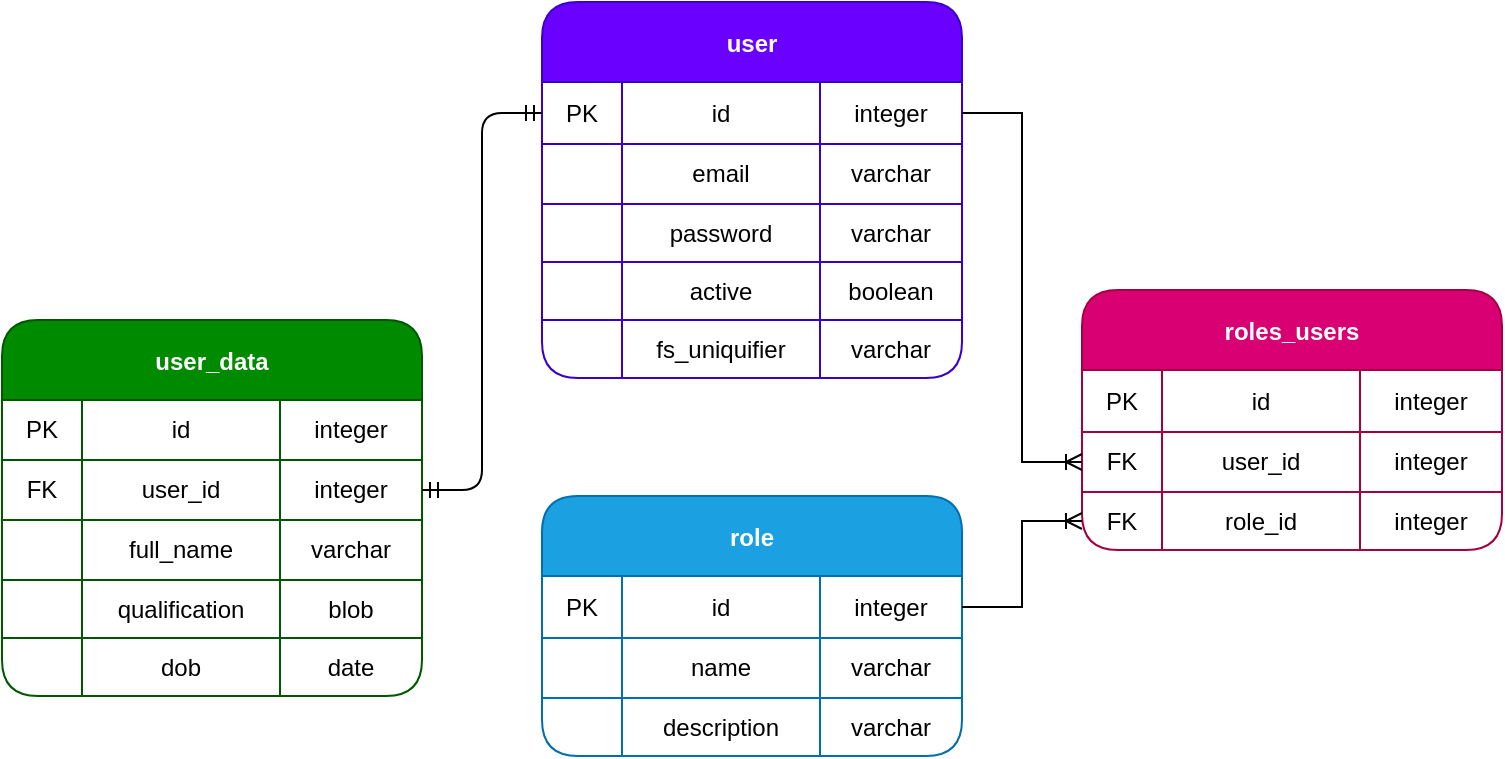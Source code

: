 <mxfile version="26.0.16" pages="2">
  <diagram id="AePWMaD16EADWw4tJzo5" name="Login_schema">
    <mxGraphModel dx="1434" dy="836" grid="1" gridSize="9" guides="1" tooltips="1" connect="1" arrows="1" fold="1" page="1" pageScale="1" pageWidth="1654" pageHeight="1169" math="0" shadow="0">
      <root>
        <mxCell id="0" />
        <mxCell id="1" parent="0" />
        <mxCell id="2" value="user" style="shape=table;startSize=40;container=1;collapsible=0;childLayout=tableLayout;fontStyle=1;align=center;fillColor=#6a00ff;fontColor=#ffffff;strokeColor=#3700CC;rounded=1;" parent="1" vertex="1">
          <mxGeometry x="513" y="342" width="210" height="188" as="geometry" />
        </mxCell>
        <mxCell id="3" value="" style="shape=tableRow;horizontal=0;startSize=0;swimlaneHead=0;swimlaneBody=0;top=0;left=0;bottom=0;right=0;collapsible=0;dropTarget=0;fillColor=none;points=[[0,0.5],[1,0.5]];portConstraint=eastwest;rounded=1;" parent="2" vertex="1">
          <mxGeometry y="40" width="210" height="31" as="geometry" />
        </mxCell>
        <mxCell id="4" value="PK" style="shape=partialRectangle;html=1;whiteSpace=wrap;connectable=0;fillColor=none;top=0;left=0;bottom=0;right=0;overflow=hidden;rounded=1;" parent="3" vertex="1">
          <mxGeometry width="40" height="31" as="geometry">
            <mxRectangle width="40" height="31" as="alternateBounds" />
          </mxGeometry>
        </mxCell>
        <mxCell id="5" value="id" style="shape=partialRectangle;html=1;whiteSpace=wrap;connectable=0;fillColor=none;top=0;left=0;bottom=0;right=0;overflow=hidden;rounded=1;" parent="3" vertex="1">
          <mxGeometry x="40" width="99" height="31" as="geometry">
            <mxRectangle width="99" height="31" as="alternateBounds" />
          </mxGeometry>
        </mxCell>
        <mxCell id="6" value="integer" style="shape=partialRectangle;html=1;whiteSpace=wrap;connectable=0;fillColor=none;top=0;left=0;bottom=0;right=0;overflow=hidden;rounded=1;" parent="3" vertex="1">
          <mxGeometry x="139" width="71" height="31" as="geometry">
            <mxRectangle width="71" height="31" as="alternateBounds" />
          </mxGeometry>
        </mxCell>
        <mxCell id="7" value="" style="shape=tableRow;horizontal=0;startSize=0;swimlaneHead=0;swimlaneBody=0;top=0;left=0;bottom=0;right=0;collapsible=0;dropTarget=0;fillColor=none;points=[[0,0.5],[1,0.5]];portConstraint=eastwest;rounded=1;" parent="2" vertex="1">
          <mxGeometry y="71" width="210" height="30" as="geometry" />
        </mxCell>
        <mxCell id="8" value="" style="shape=partialRectangle;html=1;whiteSpace=wrap;connectable=0;fillColor=none;top=0;left=0;bottom=0;right=0;overflow=hidden;rounded=1;" parent="7" vertex="1">
          <mxGeometry width="40" height="30" as="geometry">
            <mxRectangle width="40" height="30" as="alternateBounds" />
          </mxGeometry>
        </mxCell>
        <mxCell id="9" value="email" style="shape=partialRectangle;html=1;whiteSpace=wrap;connectable=0;fillColor=none;top=0;left=0;bottom=0;right=0;overflow=hidden;rounded=1;" parent="7" vertex="1">
          <mxGeometry x="40" width="99" height="30" as="geometry">
            <mxRectangle width="99" height="30" as="alternateBounds" />
          </mxGeometry>
        </mxCell>
        <mxCell id="10" value="varchar" style="shape=partialRectangle;html=1;whiteSpace=wrap;connectable=0;fillColor=none;top=0;left=0;bottom=0;right=0;overflow=hidden;rounded=1;" parent="7" vertex="1">
          <mxGeometry x="139" width="71" height="30" as="geometry">
            <mxRectangle width="71" height="30" as="alternateBounds" />
          </mxGeometry>
        </mxCell>
        <mxCell id="11" value="" style="shape=tableRow;horizontal=0;startSize=0;swimlaneHead=0;swimlaneBody=0;top=0;left=0;bottom=0;right=0;collapsible=0;dropTarget=0;fillColor=none;points=[[0,0.5],[1,0.5]];portConstraint=eastwest;rounded=1;" parent="2" vertex="1">
          <mxGeometry y="101" width="210" height="29" as="geometry" />
        </mxCell>
        <mxCell id="12" value="" style="shape=partialRectangle;html=1;whiteSpace=wrap;connectable=0;fillColor=none;top=0;left=0;bottom=0;right=0;overflow=hidden;rounded=1;" parent="11" vertex="1">
          <mxGeometry width="40" height="29" as="geometry">
            <mxRectangle width="40" height="29" as="alternateBounds" />
          </mxGeometry>
        </mxCell>
        <mxCell id="13" value="password" style="shape=partialRectangle;html=1;whiteSpace=wrap;connectable=0;fillColor=none;top=0;left=0;bottom=0;right=0;overflow=hidden;rounded=1;" parent="11" vertex="1">
          <mxGeometry x="40" width="99" height="29" as="geometry">
            <mxRectangle width="99" height="29" as="alternateBounds" />
          </mxGeometry>
        </mxCell>
        <mxCell id="14" value="varchar" style="shape=partialRectangle;html=1;whiteSpace=wrap;connectable=0;fillColor=none;top=0;left=0;bottom=0;right=0;overflow=hidden;rounded=1;" parent="11" vertex="1">
          <mxGeometry x="139" width="71" height="29" as="geometry">
            <mxRectangle width="71" height="29" as="alternateBounds" />
          </mxGeometry>
        </mxCell>
        <mxCell id="37" value="" style="shape=tableRow;horizontal=0;startSize=0;swimlaneHead=0;swimlaneBody=0;top=0;left=0;bottom=0;right=0;collapsible=0;dropTarget=0;fillColor=none;points=[[0,0.5],[1,0.5]];portConstraint=eastwest;rounded=1;" parent="2" vertex="1">
          <mxGeometry y="130" width="210" height="29" as="geometry" />
        </mxCell>
        <mxCell id="38" value="" style="shape=partialRectangle;html=1;whiteSpace=wrap;connectable=0;fillColor=none;top=0;left=0;bottom=0;right=0;overflow=hidden;rounded=1;" parent="37" vertex="1">
          <mxGeometry width="40" height="29" as="geometry">
            <mxRectangle width="40" height="29" as="alternateBounds" />
          </mxGeometry>
        </mxCell>
        <mxCell id="39" value="active" style="shape=partialRectangle;html=1;whiteSpace=wrap;connectable=0;fillColor=none;top=0;left=0;bottom=0;right=0;overflow=hidden;rounded=1;" parent="37" vertex="1">
          <mxGeometry x="40" width="99" height="29" as="geometry">
            <mxRectangle width="99" height="29" as="alternateBounds" />
          </mxGeometry>
        </mxCell>
        <mxCell id="40" value="boolean" style="shape=partialRectangle;html=1;whiteSpace=wrap;connectable=0;fillColor=none;top=0;left=0;bottom=0;right=0;overflow=hidden;rounded=1;" parent="37" vertex="1">
          <mxGeometry x="139" width="71" height="29" as="geometry">
            <mxRectangle width="71" height="29" as="alternateBounds" />
          </mxGeometry>
        </mxCell>
        <mxCell id="0T7iEdLhulCCUGAcLnBV-123" value="" style="shape=tableRow;horizontal=0;startSize=0;swimlaneHead=0;swimlaneBody=0;top=0;left=0;bottom=0;right=0;collapsible=0;dropTarget=0;fillColor=none;points=[[0,0.5],[1,0.5]];portConstraint=eastwest;rounded=1;" parent="2" vertex="1">
          <mxGeometry y="159" width="210" height="29" as="geometry" />
        </mxCell>
        <mxCell id="0T7iEdLhulCCUGAcLnBV-124" value="" style="shape=partialRectangle;html=1;whiteSpace=wrap;connectable=0;fillColor=none;top=0;left=0;bottom=0;right=0;overflow=hidden;rounded=1;" parent="0T7iEdLhulCCUGAcLnBV-123" vertex="1">
          <mxGeometry width="40" height="29" as="geometry">
            <mxRectangle width="40" height="29" as="alternateBounds" />
          </mxGeometry>
        </mxCell>
        <mxCell id="0T7iEdLhulCCUGAcLnBV-125" value="fs_uniquifier" style="shape=partialRectangle;html=1;whiteSpace=wrap;connectable=0;fillColor=none;top=0;left=0;bottom=0;right=0;overflow=hidden;rounded=1;" parent="0T7iEdLhulCCUGAcLnBV-123" vertex="1">
          <mxGeometry x="40" width="99" height="29" as="geometry">
            <mxRectangle width="99" height="29" as="alternateBounds" />
          </mxGeometry>
        </mxCell>
        <mxCell id="0T7iEdLhulCCUGAcLnBV-126" value="varchar" style="shape=partialRectangle;html=1;whiteSpace=wrap;connectable=0;fillColor=none;top=0;left=0;bottom=0;right=0;overflow=hidden;rounded=1;" parent="0T7iEdLhulCCUGAcLnBV-123" vertex="1">
          <mxGeometry x="139" width="71" height="29" as="geometry">
            <mxRectangle width="71" height="29" as="alternateBounds" />
          </mxGeometry>
        </mxCell>
        <mxCell id="58" value="user_data" style="shape=table;startSize=40;container=1;collapsible=0;childLayout=tableLayout;fontStyle=1;align=center;fillColor=#008a00;strokeColor=#005700;fontColor=#ffffff;rounded=1;" parent="1" vertex="1">
          <mxGeometry x="243" y="501" width="210" height="188" as="geometry" />
        </mxCell>
        <mxCell id="59" value="" style="shape=tableRow;horizontal=0;startSize=0;swimlaneHead=0;swimlaneBody=0;top=0;left=0;bottom=0;right=0;collapsible=0;dropTarget=0;fillColor=none;points=[[0,0.5],[1,0.5]];portConstraint=eastwest;rounded=1;" parent="58" vertex="1">
          <mxGeometry y="40" width="210" height="30" as="geometry" />
        </mxCell>
        <mxCell id="60" value="PK" style="shape=partialRectangle;html=1;whiteSpace=wrap;connectable=0;fillColor=none;top=0;left=0;bottom=0;right=0;overflow=hidden;rounded=1;" parent="59" vertex="1">
          <mxGeometry width="40" height="30" as="geometry">
            <mxRectangle width="40" height="30" as="alternateBounds" />
          </mxGeometry>
        </mxCell>
        <mxCell id="61" value="id" style="shape=partialRectangle;html=1;whiteSpace=wrap;connectable=0;fillColor=none;top=0;left=0;bottom=0;right=0;overflow=hidden;rounded=1;" parent="59" vertex="1">
          <mxGeometry x="40" width="99" height="30" as="geometry">
            <mxRectangle width="99" height="30" as="alternateBounds" />
          </mxGeometry>
        </mxCell>
        <mxCell id="62" value="integer" style="shape=partialRectangle;html=1;whiteSpace=wrap;connectable=0;fillColor=none;top=0;left=0;bottom=0;right=0;overflow=hidden;rounded=1;" parent="59" vertex="1">
          <mxGeometry x="139" width="71" height="30" as="geometry">
            <mxRectangle width="71" height="30" as="alternateBounds" />
          </mxGeometry>
        </mxCell>
        <mxCell id="105" value="" style="shape=tableRow;horizontal=0;startSize=0;swimlaneHead=0;swimlaneBody=0;top=0;left=0;bottom=0;right=0;collapsible=0;dropTarget=0;fillColor=none;points=[[0,0.5],[1,0.5]];portConstraint=eastwest;rounded=1;" parent="58" vertex="1">
          <mxGeometry y="70" width="210" height="30" as="geometry" />
        </mxCell>
        <mxCell id="106" value="FK" style="shape=partialRectangle;html=1;whiteSpace=wrap;connectable=0;fillColor=none;top=0;left=0;bottom=0;right=0;overflow=hidden;rounded=1;" parent="105" vertex="1">
          <mxGeometry width="40" height="30" as="geometry">
            <mxRectangle width="40" height="30" as="alternateBounds" />
          </mxGeometry>
        </mxCell>
        <mxCell id="107" value="user_id" style="shape=partialRectangle;html=1;whiteSpace=wrap;connectable=0;fillColor=none;top=0;left=0;bottom=0;right=0;overflow=hidden;rounded=1;" parent="105" vertex="1">
          <mxGeometry x="40" width="99" height="30" as="geometry">
            <mxRectangle width="99" height="30" as="alternateBounds" />
          </mxGeometry>
        </mxCell>
        <mxCell id="108" value="integer" style="shape=partialRectangle;html=1;whiteSpace=wrap;connectable=0;fillColor=none;top=0;left=0;bottom=0;right=0;overflow=hidden;rounded=1;" parent="105" vertex="1">
          <mxGeometry x="139" width="71" height="30" as="geometry">
            <mxRectangle width="71" height="30" as="alternateBounds" />
          </mxGeometry>
        </mxCell>
        <mxCell id="63" value="" style="shape=tableRow;horizontal=0;startSize=0;swimlaneHead=0;swimlaneBody=0;top=0;left=0;bottom=0;right=0;collapsible=0;dropTarget=0;fillColor=none;points=[[0,0.5],[1,0.5]];portConstraint=eastwest;rounded=1;" parent="58" vertex="1">
          <mxGeometry y="100" width="210" height="30" as="geometry" />
        </mxCell>
        <mxCell id="64" value="" style="shape=partialRectangle;html=1;whiteSpace=wrap;connectable=0;fillColor=none;top=0;left=0;bottom=0;right=0;overflow=hidden;rounded=1;" parent="63" vertex="1">
          <mxGeometry width="40" height="30" as="geometry">
            <mxRectangle width="40" height="30" as="alternateBounds" />
          </mxGeometry>
        </mxCell>
        <mxCell id="65" value="full_name" style="shape=partialRectangle;html=1;whiteSpace=wrap;connectable=0;fillColor=none;top=0;left=0;bottom=0;right=0;overflow=hidden;rounded=1;" parent="63" vertex="1">
          <mxGeometry x="40" width="99" height="30" as="geometry">
            <mxRectangle width="99" height="30" as="alternateBounds" />
          </mxGeometry>
        </mxCell>
        <mxCell id="66" value="varchar" style="shape=partialRectangle;html=1;whiteSpace=wrap;connectable=0;fillColor=none;top=0;left=0;bottom=0;right=0;overflow=hidden;rounded=1;" parent="63" vertex="1">
          <mxGeometry x="139" width="71" height="30" as="geometry">
            <mxRectangle width="71" height="30" as="alternateBounds" />
          </mxGeometry>
        </mxCell>
        <mxCell id="67" value="" style="shape=tableRow;horizontal=0;startSize=0;swimlaneHead=0;swimlaneBody=0;top=0;left=0;bottom=0;right=0;collapsible=0;dropTarget=0;fillColor=none;points=[[0,0.5],[1,0.5]];portConstraint=eastwest;rounded=1;" parent="58" vertex="1">
          <mxGeometry y="130" width="210" height="29" as="geometry" />
        </mxCell>
        <mxCell id="68" value="" style="shape=partialRectangle;html=1;whiteSpace=wrap;connectable=0;fillColor=none;top=0;left=0;bottom=0;right=0;overflow=hidden;rounded=1;" parent="67" vertex="1">
          <mxGeometry width="40" height="29" as="geometry">
            <mxRectangle width="40" height="29" as="alternateBounds" />
          </mxGeometry>
        </mxCell>
        <mxCell id="69" value="qualification" style="shape=partialRectangle;html=1;whiteSpace=wrap;connectable=0;fillColor=none;top=0;left=0;bottom=0;right=0;overflow=hidden;rounded=1;" parent="67" vertex="1">
          <mxGeometry x="40" width="99" height="29" as="geometry">
            <mxRectangle width="99" height="29" as="alternateBounds" />
          </mxGeometry>
        </mxCell>
        <mxCell id="70" value="blob" style="shape=partialRectangle;html=1;whiteSpace=wrap;connectable=0;fillColor=none;top=0;left=0;bottom=0;right=0;overflow=hidden;rounded=1;" parent="67" vertex="1">
          <mxGeometry x="139" width="71" height="29" as="geometry">
            <mxRectangle width="71" height="29" as="alternateBounds" />
          </mxGeometry>
        </mxCell>
        <mxCell id="71" value="" style="shape=tableRow;horizontal=0;startSize=0;swimlaneHead=0;swimlaneBody=0;top=0;left=0;bottom=0;right=0;collapsible=0;dropTarget=0;fillColor=none;points=[[0,0.5],[1,0.5]];portConstraint=eastwest;rounded=1;" parent="58" vertex="1">
          <mxGeometry y="159" width="210" height="29" as="geometry" />
        </mxCell>
        <mxCell id="72" value="" style="shape=partialRectangle;html=1;whiteSpace=wrap;connectable=0;fillColor=none;top=0;left=0;bottom=0;right=0;overflow=hidden;rounded=1;" parent="71" vertex="1">
          <mxGeometry width="40" height="29" as="geometry">
            <mxRectangle width="40" height="29" as="alternateBounds" />
          </mxGeometry>
        </mxCell>
        <mxCell id="73" value="dob" style="shape=partialRectangle;html=1;whiteSpace=wrap;connectable=0;fillColor=none;top=0;left=0;bottom=0;right=0;overflow=hidden;rounded=1;" parent="71" vertex="1">
          <mxGeometry x="40" width="99" height="29" as="geometry">
            <mxRectangle width="99" height="29" as="alternateBounds" />
          </mxGeometry>
        </mxCell>
        <mxCell id="74" value="date" style="shape=partialRectangle;html=1;whiteSpace=wrap;connectable=0;fillColor=none;top=0;left=0;bottom=0;right=0;overflow=hidden;rounded=1;" parent="71" vertex="1">
          <mxGeometry x="139" width="71" height="29" as="geometry">
            <mxRectangle width="71" height="29" as="alternateBounds" />
          </mxGeometry>
        </mxCell>
        <mxCell id="75" value="roles_users" style="shape=table;startSize=40;container=1;collapsible=0;childLayout=tableLayout;fontStyle=1;align=center;fillColor=#d80073;fontColor=#ffffff;strokeColor=#A50040;rounded=1;" parent="1" vertex="1">
          <mxGeometry x="783" y="486" width="210" height="130" as="geometry" />
        </mxCell>
        <mxCell id="76" value="" style="shape=tableRow;horizontal=0;startSize=0;swimlaneHead=0;swimlaneBody=0;top=0;left=0;bottom=0;right=0;collapsible=0;dropTarget=0;fillColor=none;points=[[0,0.5],[1,0.5]];portConstraint=eastwest;rounded=1;" parent="75" vertex="1">
          <mxGeometry y="40" width="210" height="31" as="geometry" />
        </mxCell>
        <mxCell id="77" value="PK" style="shape=partialRectangle;html=1;whiteSpace=wrap;connectable=0;fillColor=none;top=0;left=0;bottom=0;right=0;overflow=hidden;rounded=1;" parent="76" vertex="1">
          <mxGeometry width="40" height="31" as="geometry">
            <mxRectangle width="40" height="31" as="alternateBounds" />
          </mxGeometry>
        </mxCell>
        <mxCell id="78" value="id" style="shape=partialRectangle;html=1;whiteSpace=wrap;connectable=0;fillColor=none;top=0;left=0;bottom=0;right=0;overflow=hidden;rounded=1;" parent="76" vertex="1">
          <mxGeometry x="40" width="99" height="31" as="geometry">
            <mxRectangle width="99" height="31" as="alternateBounds" />
          </mxGeometry>
        </mxCell>
        <mxCell id="79" value="integer" style="shape=partialRectangle;html=1;whiteSpace=wrap;connectable=0;fillColor=none;top=0;left=0;bottom=0;right=0;overflow=hidden;rounded=1;" parent="76" vertex="1">
          <mxGeometry x="139" width="71" height="31" as="geometry">
            <mxRectangle width="71" height="31" as="alternateBounds" />
          </mxGeometry>
        </mxCell>
        <mxCell id="80" value="" style="shape=tableRow;horizontal=0;startSize=0;swimlaneHead=0;swimlaneBody=0;top=0;left=0;bottom=0;right=0;collapsible=0;dropTarget=0;fillColor=none;points=[[0,0.5],[1,0.5]];portConstraint=eastwest;rounded=1;" parent="75" vertex="1">
          <mxGeometry y="71" width="210" height="30" as="geometry" />
        </mxCell>
        <mxCell id="81" value="FK" style="shape=partialRectangle;html=1;whiteSpace=wrap;connectable=0;fillColor=none;top=0;left=0;bottom=0;right=0;overflow=hidden;rounded=1;" parent="80" vertex="1">
          <mxGeometry width="40" height="30" as="geometry">
            <mxRectangle width="40" height="30" as="alternateBounds" />
          </mxGeometry>
        </mxCell>
        <mxCell id="82" value="user_id" style="shape=partialRectangle;html=1;whiteSpace=wrap;connectable=0;fillColor=none;top=0;left=0;bottom=0;right=0;overflow=hidden;rounded=1;" parent="80" vertex="1">
          <mxGeometry x="40" width="99" height="30" as="geometry">
            <mxRectangle width="99" height="30" as="alternateBounds" />
          </mxGeometry>
        </mxCell>
        <mxCell id="83" value="integer" style="shape=partialRectangle;html=1;whiteSpace=wrap;connectable=0;fillColor=none;top=0;left=0;bottom=0;right=0;overflow=hidden;rounded=1;" parent="80" vertex="1">
          <mxGeometry x="139" width="71" height="30" as="geometry">
            <mxRectangle width="71" height="30" as="alternateBounds" />
          </mxGeometry>
        </mxCell>
        <mxCell id="84" value="" style="shape=tableRow;horizontal=0;startSize=0;swimlaneHead=0;swimlaneBody=0;top=0;left=0;bottom=0;right=0;collapsible=0;dropTarget=0;fillColor=none;points=[[0,0.5],[1,0.5]];portConstraint=eastwest;rounded=1;" parent="75" vertex="1">
          <mxGeometry y="101" width="210" height="29" as="geometry" />
        </mxCell>
        <mxCell id="85" value="FK" style="shape=partialRectangle;html=1;whiteSpace=wrap;connectable=0;fillColor=none;top=0;left=0;bottom=0;right=0;overflow=hidden;rounded=1;" parent="84" vertex="1">
          <mxGeometry width="40" height="29" as="geometry">
            <mxRectangle width="40" height="29" as="alternateBounds" />
          </mxGeometry>
        </mxCell>
        <mxCell id="86" value="role_id" style="shape=partialRectangle;html=1;whiteSpace=wrap;connectable=0;fillColor=none;top=0;left=0;bottom=0;right=0;overflow=hidden;rounded=1;" parent="84" vertex="1">
          <mxGeometry x="40" width="99" height="29" as="geometry">
            <mxRectangle width="99" height="29" as="alternateBounds" />
          </mxGeometry>
        </mxCell>
        <mxCell id="87" value="integer" style="shape=partialRectangle;html=1;whiteSpace=wrap;connectable=0;fillColor=none;top=0;left=0;bottom=0;right=0;overflow=hidden;rounded=1;" parent="84" vertex="1">
          <mxGeometry x="139" width="71" height="29" as="geometry">
            <mxRectangle width="71" height="29" as="alternateBounds" />
          </mxGeometry>
        </mxCell>
        <mxCell id="110" value="role" style="shape=table;startSize=40;container=1;collapsible=0;childLayout=tableLayout;fontStyle=1;align=center;fillColor=#1ba1e2;fontColor=#ffffff;strokeColor=#006EAF;rounded=1;" parent="1" vertex="1">
          <mxGeometry x="513" y="589" width="210" height="130" as="geometry" />
        </mxCell>
        <mxCell id="111" value="" style="shape=tableRow;horizontal=0;startSize=0;swimlaneHead=0;swimlaneBody=0;top=0;left=0;bottom=0;right=0;collapsible=0;dropTarget=0;fillColor=none;points=[[0,0.5],[1,0.5]];portConstraint=eastwest;rounded=1;" parent="110" vertex="1">
          <mxGeometry y="40" width="210" height="31" as="geometry" />
        </mxCell>
        <mxCell id="112" value="PK" style="shape=partialRectangle;html=1;whiteSpace=wrap;connectable=0;fillColor=none;top=0;left=0;bottom=0;right=0;overflow=hidden;rounded=1;" parent="111" vertex="1">
          <mxGeometry width="40" height="31" as="geometry">
            <mxRectangle width="40" height="31" as="alternateBounds" />
          </mxGeometry>
        </mxCell>
        <mxCell id="113" value="id" style="shape=partialRectangle;html=1;whiteSpace=wrap;connectable=0;fillColor=none;top=0;left=0;bottom=0;right=0;overflow=hidden;rounded=1;" parent="111" vertex="1">
          <mxGeometry x="40" width="99" height="31" as="geometry">
            <mxRectangle width="99" height="31" as="alternateBounds" />
          </mxGeometry>
        </mxCell>
        <mxCell id="114" value="integer" style="shape=partialRectangle;html=1;whiteSpace=wrap;connectable=0;fillColor=none;top=0;left=0;bottom=0;right=0;overflow=hidden;rounded=1;" parent="111" vertex="1">
          <mxGeometry x="139" width="71" height="31" as="geometry">
            <mxRectangle width="71" height="31" as="alternateBounds" />
          </mxGeometry>
        </mxCell>
        <mxCell id="115" value="" style="shape=tableRow;horizontal=0;startSize=0;swimlaneHead=0;swimlaneBody=0;top=0;left=0;bottom=0;right=0;collapsible=0;dropTarget=0;fillColor=none;points=[[0,0.5],[1,0.5]];portConstraint=eastwest;rounded=1;" parent="110" vertex="1">
          <mxGeometry y="71" width="210" height="30" as="geometry" />
        </mxCell>
        <mxCell id="116" value="" style="shape=partialRectangle;html=1;whiteSpace=wrap;connectable=0;fillColor=none;top=0;left=0;bottom=0;right=0;overflow=hidden;rounded=1;" parent="115" vertex="1">
          <mxGeometry width="40" height="30" as="geometry">
            <mxRectangle width="40" height="30" as="alternateBounds" />
          </mxGeometry>
        </mxCell>
        <mxCell id="117" value="name" style="shape=partialRectangle;html=1;whiteSpace=wrap;connectable=0;fillColor=none;top=0;left=0;bottom=0;right=0;overflow=hidden;rounded=1;" parent="115" vertex="1">
          <mxGeometry x="40" width="99" height="30" as="geometry">
            <mxRectangle width="99" height="30" as="alternateBounds" />
          </mxGeometry>
        </mxCell>
        <mxCell id="118" value="varchar" style="shape=partialRectangle;html=1;whiteSpace=wrap;connectable=0;fillColor=none;top=0;left=0;bottom=0;right=0;overflow=hidden;rounded=1;" parent="115" vertex="1">
          <mxGeometry x="139" width="71" height="30" as="geometry">
            <mxRectangle width="71" height="30" as="alternateBounds" />
          </mxGeometry>
        </mxCell>
        <mxCell id="119" value="" style="shape=tableRow;horizontal=0;startSize=0;swimlaneHead=0;swimlaneBody=0;top=0;left=0;bottom=0;right=0;collapsible=0;dropTarget=0;fillColor=none;points=[[0,0.5],[1,0.5]];portConstraint=eastwest;rounded=1;" parent="110" vertex="1">
          <mxGeometry y="101" width="210" height="29" as="geometry" />
        </mxCell>
        <mxCell id="120" value="" style="shape=partialRectangle;html=1;whiteSpace=wrap;connectable=0;fillColor=none;top=0;left=0;bottom=0;right=0;overflow=hidden;rounded=1;" parent="119" vertex="1">
          <mxGeometry width="40" height="29" as="geometry">
            <mxRectangle width="40" height="29" as="alternateBounds" />
          </mxGeometry>
        </mxCell>
        <mxCell id="121" value="description" style="shape=partialRectangle;html=1;whiteSpace=wrap;connectable=0;fillColor=none;top=0;left=0;bottom=0;right=0;overflow=hidden;rounded=1;" parent="119" vertex="1">
          <mxGeometry x="40" width="99" height="29" as="geometry">
            <mxRectangle width="99" height="29" as="alternateBounds" />
          </mxGeometry>
        </mxCell>
        <mxCell id="122" value="varchar" style="shape=partialRectangle;html=1;whiteSpace=wrap;connectable=0;fillColor=none;top=0;left=0;bottom=0;right=0;overflow=hidden;rounded=1;" parent="119" vertex="1">
          <mxGeometry x="139" width="71" height="29" as="geometry">
            <mxRectangle width="71" height="29" as="alternateBounds" />
          </mxGeometry>
        </mxCell>
        <mxCell id="123" value="" style="edgeStyle=entityRelationEdgeStyle;fontSize=12;html=1;endArrow=ERmandOne;startArrow=ERmandOne;entryX=0;entryY=0.5;entryDx=0;entryDy=0;exitX=1;exitY=0.5;exitDx=0;exitDy=0;" parent="1" target="3" edge="1" source="105">
          <mxGeometry width="100" height="100" relative="1" as="geometry">
            <mxPoint x="423" y="589" as="sourcePoint" />
            <mxPoint x="528" y="400.5" as="targetPoint" />
            <Array as="points">
              <mxPoint x="261" y="615" />
            </Array>
          </mxGeometry>
        </mxCell>
        <mxCell id="0kH3_DYdjzGzvhWI9CJF-125" value="" style="edgeStyle=entityRelationEdgeStyle;fontSize=12;html=1;endArrow=ERoneToMany;rounded=0;exitX=1;exitY=0.5;exitDx=0;exitDy=0;entryX=0;entryY=0.5;entryDx=0;entryDy=0;" edge="1" parent="1" source="3" target="80">
          <mxGeometry width="100" height="100" relative="1" as="geometry">
            <mxPoint x="675" y="613" as="sourcePoint" />
            <mxPoint x="775" y="513" as="targetPoint" />
          </mxGeometry>
        </mxCell>
        <mxCell id="0kH3_DYdjzGzvhWI9CJF-126" value="" style="edgeStyle=entityRelationEdgeStyle;fontSize=12;html=1;endArrow=ERoneToMany;rounded=0;entryX=0;entryY=0.5;entryDx=0;entryDy=0;exitX=1;exitY=0.5;exitDx=0;exitDy=0;" edge="1" parent="1" source="111" target="84">
          <mxGeometry width="100" height="100" relative="1" as="geometry">
            <mxPoint x="747" y="716" as="sourcePoint" />
            <mxPoint x="847" y="616" as="targetPoint" />
          </mxGeometry>
        </mxCell>
      </root>
    </mxGraphModel>
  </diagram>
  <diagram id="ZszP48bkQztbkFjtUUFm" name="Quiz_schema">
    <mxGraphModel dx="1434" dy="4144" grid="1" gridSize="9" guides="1" tooltips="1" connect="1" arrows="1" fold="1" page="1" pageScale="1" pageWidth="2336" pageHeight="1654" math="0" shadow="0">
      <root>
        <mxCell id="0" />
        <mxCell id="1" parent="0" />
        <mxCell id="RBaMOkIgLpyRy6kvrCgJ-1" value="chapters" style="shape=table;startSize=30;container=1;collapsible=0;childLayout=tableLayout;fillColor=#1ba1e2;fontColor=#ffffff;strokeColor=#006EAF;rounded=1;" parent="1" vertex="1">
          <mxGeometry x="729" y="-3087" width="225" height="237" as="geometry" />
        </mxCell>
        <mxCell id="RBaMOkIgLpyRy6kvrCgJ-2" value="" style="shape=tableRow;horizontal=0;startSize=0;swimlaneHead=0;swimlaneBody=0;strokeColor=inherit;top=0;left=0;bottom=0;right=0;collapsible=0;dropTarget=0;fillColor=none;points=[[0,0.5],[1,0.5]];portConstraint=eastwest;rounded=1;" parent="RBaMOkIgLpyRy6kvrCgJ-1" vertex="1">
          <mxGeometry y="30" width="225" height="42" as="geometry" />
        </mxCell>
        <mxCell id="RBaMOkIgLpyRy6kvrCgJ-3" value="PK" style="shape=partialRectangle;html=1;whiteSpace=wrap;connectable=0;strokeColor=inherit;overflow=hidden;fillColor=none;top=0;left=0;bottom=0;right=0;pointerEvents=1;rounded=1;" parent="RBaMOkIgLpyRy6kvrCgJ-2" vertex="1">
          <mxGeometry width="52" height="42" as="geometry">
            <mxRectangle width="52" height="42" as="alternateBounds" />
          </mxGeometry>
        </mxCell>
        <mxCell id="RBaMOkIgLpyRy6kvrCgJ-4" value="id" style="shape=partialRectangle;html=1;whiteSpace=wrap;connectable=0;strokeColor=inherit;overflow=hidden;fillColor=none;top=0;left=0;bottom=0;right=0;pointerEvents=1;rounded=1;" parent="RBaMOkIgLpyRy6kvrCgJ-2" vertex="1">
          <mxGeometry x="52" width="98" height="42" as="geometry">
            <mxRectangle width="98" height="42" as="alternateBounds" />
          </mxGeometry>
        </mxCell>
        <mxCell id="RBaMOkIgLpyRy6kvrCgJ-5" value="integer" style="shape=partialRectangle;html=1;whiteSpace=wrap;connectable=0;strokeColor=inherit;overflow=hidden;fillColor=none;top=0;left=0;bottom=0;right=0;pointerEvents=1;rounded=1;" parent="RBaMOkIgLpyRy6kvrCgJ-2" vertex="1">
          <mxGeometry x="150" width="75" height="42" as="geometry">
            <mxRectangle width="75" height="42" as="alternateBounds" />
          </mxGeometry>
        </mxCell>
        <mxCell id="joHTLbh7ZJ6akPKCv1DX-5" value="" style="shape=tableRow;horizontal=0;startSize=0;swimlaneHead=0;swimlaneBody=0;strokeColor=inherit;top=0;left=0;bottom=0;right=0;collapsible=0;dropTarget=0;fillColor=none;points=[[0,0.5],[1,0.5]];portConstraint=eastwest;rounded=1;" parent="RBaMOkIgLpyRy6kvrCgJ-1" vertex="1">
          <mxGeometry y="72" width="225" height="42" as="geometry" />
        </mxCell>
        <mxCell id="joHTLbh7ZJ6akPKCv1DX-6" value="FK" style="shape=partialRectangle;html=1;whiteSpace=wrap;connectable=0;strokeColor=inherit;overflow=hidden;fillColor=none;top=0;left=0;bottom=0;right=0;pointerEvents=1;rounded=1;" parent="joHTLbh7ZJ6akPKCv1DX-5" vertex="1">
          <mxGeometry width="52" height="42" as="geometry">
            <mxRectangle width="52" height="42" as="alternateBounds" />
          </mxGeometry>
        </mxCell>
        <mxCell id="joHTLbh7ZJ6akPKCv1DX-7" value="subject_id" style="shape=partialRectangle;html=1;whiteSpace=wrap;connectable=0;strokeColor=inherit;overflow=hidden;fillColor=none;top=0;left=0;bottom=0;right=0;pointerEvents=1;rounded=1;" parent="joHTLbh7ZJ6akPKCv1DX-5" vertex="1">
          <mxGeometry x="52" width="98" height="42" as="geometry">
            <mxRectangle width="98" height="42" as="alternateBounds" />
          </mxGeometry>
        </mxCell>
        <mxCell id="joHTLbh7ZJ6akPKCv1DX-8" value="integer" style="shape=partialRectangle;html=1;whiteSpace=wrap;connectable=0;strokeColor=inherit;overflow=hidden;fillColor=none;top=0;left=0;bottom=0;right=0;pointerEvents=1;rounded=1;" parent="joHTLbh7ZJ6akPKCv1DX-5" vertex="1">
          <mxGeometry x="150" width="75" height="42" as="geometry">
            <mxRectangle width="75" height="42" as="alternateBounds" />
          </mxGeometry>
        </mxCell>
        <mxCell id="RBaMOkIgLpyRy6kvrCgJ-6" value="" style="shape=tableRow;horizontal=0;startSize=0;swimlaneHead=0;swimlaneBody=0;strokeColor=inherit;top=0;left=0;bottom=0;right=0;collapsible=0;dropTarget=0;fillColor=none;points=[[0,0.5],[1,0.5]];portConstraint=eastwest;rounded=1;" parent="RBaMOkIgLpyRy6kvrCgJ-1" vertex="1">
          <mxGeometry y="114" width="225" height="41" as="geometry" />
        </mxCell>
        <mxCell id="RBaMOkIgLpyRy6kvrCgJ-7" value="" style="shape=partialRectangle;html=1;whiteSpace=wrap;connectable=0;strokeColor=inherit;overflow=hidden;fillColor=none;top=0;left=0;bottom=0;right=0;pointerEvents=1;rounded=1;" parent="RBaMOkIgLpyRy6kvrCgJ-6" vertex="1">
          <mxGeometry width="52" height="41" as="geometry">
            <mxRectangle width="52" height="41" as="alternateBounds" />
          </mxGeometry>
        </mxCell>
        <mxCell id="RBaMOkIgLpyRy6kvrCgJ-8" value="name" style="shape=partialRectangle;html=1;whiteSpace=wrap;connectable=0;strokeColor=inherit;overflow=hidden;fillColor=none;top=0;left=0;bottom=0;right=0;pointerEvents=1;rounded=1;" parent="RBaMOkIgLpyRy6kvrCgJ-6" vertex="1">
          <mxGeometry x="52" width="98" height="41" as="geometry">
            <mxRectangle width="98" height="41" as="alternateBounds" />
          </mxGeometry>
        </mxCell>
        <mxCell id="RBaMOkIgLpyRy6kvrCgJ-9" value="varchar" style="shape=partialRectangle;html=1;whiteSpace=wrap;connectable=0;strokeColor=inherit;overflow=hidden;fillColor=none;top=0;left=0;bottom=0;right=0;pointerEvents=1;rounded=1;" parent="RBaMOkIgLpyRy6kvrCgJ-6" vertex="1">
          <mxGeometry x="150" width="75" height="41" as="geometry">
            <mxRectangle width="75" height="41" as="alternateBounds" />
          </mxGeometry>
        </mxCell>
        <mxCell id="QFqRxKd3lIJnf6dlvBkB-1" value="" style="shape=tableRow;horizontal=0;startSize=0;swimlaneHead=0;swimlaneBody=0;strokeColor=inherit;top=0;left=0;bottom=0;right=0;collapsible=0;dropTarget=0;fillColor=none;points=[[0,0.5],[1,0.5]];portConstraint=eastwest;rounded=1;" parent="RBaMOkIgLpyRy6kvrCgJ-1" vertex="1">
          <mxGeometry y="155" width="225" height="41" as="geometry" />
        </mxCell>
        <mxCell id="QFqRxKd3lIJnf6dlvBkB-2" value="" style="shape=partialRectangle;html=1;whiteSpace=wrap;connectable=0;strokeColor=inherit;overflow=hidden;fillColor=none;top=0;left=0;bottom=0;right=0;pointerEvents=1;rounded=1;" parent="QFqRxKd3lIJnf6dlvBkB-1" vertex="1">
          <mxGeometry width="52" height="41" as="geometry">
            <mxRectangle width="52" height="41" as="alternateBounds" />
          </mxGeometry>
        </mxCell>
        <mxCell id="QFqRxKd3lIJnf6dlvBkB-3" value="no_questions" style="shape=partialRectangle;html=1;whiteSpace=wrap;connectable=0;strokeColor=inherit;overflow=hidden;fillColor=none;top=0;left=0;bottom=0;right=0;pointerEvents=1;rounded=1;" parent="QFqRxKd3lIJnf6dlvBkB-1" vertex="1">
          <mxGeometry x="52" width="98" height="41" as="geometry">
            <mxRectangle width="98" height="41" as="alternateBounds" />
          </mxGeometry>
        </mxCell>
        <mxCell id="QFqRxKd3lIJnf6dlvBkB-4" value="integer" style="shape=partialRectangle;html=1;whiteSpace=wrap;connectable=0;strokeColor=inherit;overflow=hidden;fillColor=none;top=0;left=0;bottom=0;right=0;pointerEvents=1;rounded=1;" parent="QFqRxKd3lIJnf6dlvBkB-1" vertex="1">
          <mxGeometry x="150" width="75" height="41" as="geometry">
            <mxRectangle width="75" height="41" as="alternateBounds" />
          </mxGeometry>
        </mxCell>
        <mxCell id="RBaMOkIgLpyRy6kvrCgJ-10" value="" style="shape=tableRow;horizontal=0;startSize=0;swimlaneHead=0;swimlaneBody=0;strokeColor=inherit;top=0;left=0;bottom=0;right=0;collapsible=0;dropTarget=0;fillColor=none;points=[[0,0.5],[1,0.5]];portConstraint=eastwest;rounded=1;" parent="RBaMOkIgLpyRy6kvrCgJ-1" vertex="1">
          <mxGeometry y="196" width="225" height="41" as="geometry" />
        </mxCell>
        <mxCell id="RBaMOkIgLpyRy6kvrCgJ-11" value="" style="shape=partialRectangle;html=1;whiteSpace=wrap;connectable=0;strokeColor=inherit;overflow=hidden;fillColor=none;top=0;left=0;bottom=0;right=0;pointerEvents=1;rounded=1;" parent="RBaMOkIgLpyRy6kvrCgJ-10" vertex="1">
          <mxGeometry width="52" height="41" as="geometry">
            <mxRectangle width="52" height="41" as="alternateBounds" />
          </mxGeometry>
        </mxCell>
        <mxCell id="RBaMOkIgLpyRy6kvrCgJ-12" value="description" style="shape=partialRectangle;html=1;whiteSpace=wrap;connectable=0;strokeColor=inherit;overflow=hidden;fillColor=none;top=0;left=0;bottom=0;right=0;pointerEvents=1;rounded=1;" parent="RBaMOkIgLpyRy6kvrCgJ-10" vertex="1">
          <mxGeometry x="52" width="98" height="41" as="geometry">
            <mxRectangle width="98" height="41" as="alternateBounds" />
          </mxGeometry>
        </mxCell>
        <mxCell id="RBaMOkIgLpyRy6kvrCgJ-13" value="varchar" style="shape=partialRectangle;html=1;whiteSpace=wrap;connectable=0;strokeColor=inherit;overflow=hidden;fillColor=none;top=0;left=0;bottom=0;right=0;pointerEvents=1;rounded=1;" parent="RBaMOkIgLpyRy6kvrCgJ-10" vertex="1">
          <mxGeometry x="150" width="75" height="41" as="geometry">
            <mxRectangle width="75" height="41" as="alternateBounds" />
          </mxGeometry>
        </mxCell>
        <mxCell id="4AwkM5pFyy2ay1YGQavB-1" value="subjects" style="shape=table;startSize=30;container=1;collapsible=0;childLayout=tableLayout;fillColor=#0050ef;fontColor=#ffffff;strokeColor=#001DBC;rounded=1;" parent="1" vertex="1">
          <mxGeometry x="1017" y="-3015" width="225" height="153" as="geometry" />
        </mxCell>
        <mxCell id="4AwkM5pFyy2ay1YGQavB-2" value="" style="shape=tableRow;horizontal=0;startSize=0;swimlaneHead=0;swimlaneBody=0;strokeColor=inherit;top=0;left=0;bottom=0;right=0;collapsible=0;dropTarget=0;fillColor=none;points=[[0,0.5],[1,0.5]];portConstraint=eastwest;rounded=1;" parent="4AwkM5pFyy2ay1YGQavB-1" vertex="1">
          <mxGeometry y="30" width="225" height="41" as="geometry" />
        </mxCell>
        <mxCell id="4AwkM5pFyy2ay1YGQavB-3" value="PK" style="shape=partialRectangle;html=1;whiteSpace=wrap;connectable=0;strokeColor=inherit;overflow=hidden;fillColor=none;top=0;left=0;bottom=0;right=0;pointerEvents=1;rounded=1;" parent="4AwkM5pFyy2ay1YGQavB-2" vertex="1">
          <mxGeometry width="52" height="41" as="geometry">
            <mxRectangle width="52" height="41" as="alternateBounds" />
          </mxGeometry>
        </mxCell>
        <mxCell id="4AwkM5pFyy2ay1YGQavB-4" value="id" style="shape=partialRectangle;html=1;whiteSpace=wrap;connectable=0;strokeColor=inherit;overflow=hidden;fillColor=none;top=0;left=0;bottom=0;right=0;pointerEvents=1;rounded=1;" parent="4AwkM5pFyy2ay1YGQavB-2" vertex="1">
          <mxGeometry x="52" width="98" height="41" as="geometry">
            <mxRectangle width="98" height="41" as="alternateBounds" />
          </mxGeometry>
        </mxCell>
        <mxCell id="4AwkM5pFyy2ay1YGQavB-5" value="integer" style="shape=partialRectangle;html=1;whiteSpace=wrap;connectable=0;strokeColor=inherit;overflow=hidden;fillColor=none;top=0;left=0;bottom=0;right=0;pointerEvents=1;rounded=1;" parent="4AwkM5pFyy2ay1YGQavB-2" vertex="1">
          <mxGeometry x="150" width="75" height="41" as="geometry">
            <mxRectangle width="75" height="41" as="alternateBounds" />
          </mxGeometry>
        </mxCell>
        <mxCell id="4AwkM5pFyy2ay1YGQavB-6" value="" style="shape=tableRow;horizontal=0;startSize=0;swimlaneHead=0;swimlaneBody=0;strokeColor=inherit;top=0;left=0;bottom=0;right=0;collapsible=0;dropTarget=0;fillColor=none;points=[[0,0.5],[1,0.5]];portConstraint=eastwest;rounded=1;" parent="4AwkM5pFyy2ay1YGQavB-1" vertex="1">
          <mxGeometry y="71" width="225" height="41" as="geometry" />
        </mxCell>
        <mxCell id="4AwkM5pFyy2ay1YGQavB-7" value="" style="shape=partialRectangle;html=1;whiteSpace=wrap;connectable=0;strokeColor=inherit;overflow=hidden;fillColor=none;top=0;left=0;bottom=0;right=0;pointerEvents=1;rounded=1;" parent="4AwkM5pFyy2ay1YGQavB-6" vertex="1">
          <mxGeometry width="52" height="41" as="geometry">
            <mxRectangle width="52" height="41" as="alternateBounds" />
          </mxGeometry>
        </mxCell>
        <mxCell id="4AwkM5pFyy2ay1YGQavB-8" value="name" style="shape=partialRectangle;html=1;whiteSpace=wrap;connectable=0;strokeColor=inherit;overflow=hidden;fillColor=none;top=0;left=0;bottom=0;right=0;pointerEvents=1;rounded=1;" parent="4AwkM5pFyy2ay1YGQavB-6" vertex="1">
          <mxGeometry x="52" width="98" height="41" as="geometry">
            <mxRectangle width="98" height="41" as="alternateBounds" />
          </mxGeometry>
        </mxCell>
        <mxCell id="4AwkM5pFyy2ay1YGQavB-9" value="varchar" style="shape=partialRectangle;html=1;whiteSpace=wrap;connectable=0;strokeColor=inherit;overflow=hidden;fillColor=none;top=0;left=0;bottom=0;right=0;pointerEvents=1;rounded=1;" parent="4AwkM5pFyy2ay1YGQavB-6" vertex="1">
          <mxGeometry x="150" width="75" height="41" as="geometry">
            <mxRectangle width="75" height="41" as="alternateBounds" />
          </mxGeometry>
        </mxCell>
        <mxCell id="4AwkM5pFyy2ay1YGQavB-10" value="" style="shape=tableRow;horizontal=0;startSize=0;swimlaneHead=0;swimlaneBody=0;strokeColor=inherit;top=0;left=0;bottom=0;right=0;collapsible=0;dropTarget=0;fillColor=none;points=[[0,0.5],[1,0.5]];portConstraint=eastwest;rounded=1;" parent="4AwkM5pFyy2ay1YGQavB-1" vertex="1">
          <mxGeometry y="112" width="225" height="41" as="geometry" />
        </mxCell>
        <mxCell id="4AwkM5pFyy2ay1YGQavB-11" value="" style="shape=partialRectangle;html=1;whiteSpace=wrap;connectable=0;strokeColor=inherit;overflow=hidden;fillColor=none;top=0;left=0;bottom=0;right=0;pointerEvents=1;rounded=1;" parent="4AwkM5pFyy2ay1YGQavB-10" vertex="1">
          <mxGeometry width="52" height="41" as="geometry">
            <mxRectangle width="52" height="41" as="alternateBounds" />
          </mxGeometry>
        </mxCell>
        <mxCell id="4AwkM5pFyy2ay1YGQavB-12" value="description" style="shape=partialRectangle;html=1;whiteSpace=wrap;connectable=0;strokeColor=inherit;overflow=hidden;fillColor=none;top=0;left=0;bottom=0;right=0;pointerEvents=1;rounded=1;" parent="4AwkM5pFyy2ay1YGQavB-10" vertex="1">
          <mxGeometry x="52" width="98" height="41" as="geometry">
            <mxRectangle width="98" height="41" as="alternateBounds" />
          </mxGeometry>
        </mxCell>
        <mxCell id="4AwkM5pFyy2ay1YGQavB-13" value="varchar" style="shape=partialRectangle;html=1;whiteSpace=wrap;connectable=0;strokeColor=inherit;overflow=hidden;fillColor=none;top=0;left=0;bottom=0;right=0;pointerEvents=1;rounded=1;" parent="4AwkM5pFyy2ay1YGQavB-10" vertex="1">
          <mxGeometry x="150" width="75" height="41" as="geometry">
            <mxRectangle width="75" height="41" as="alternateBounds" />
          </mxGeometry>
        </mxCell>
        <mxCell id="7NI1lbrBGVPZRddGkyEE-1" value="quiz" style="shape=table;startSize=30;container=1;collapsible=0;childLayout=tableLayout;fillColor=#6a00ff;fontColor=#ffffff;strokeColor=#3700CC;rounded=1;" parent="1" vertex="1">
          <mxGeometry x="918" y="-2826" width="236" height="317" as="geometry" />
        </mxCell>
        <mxCell id="7NI1lbrBGVPZRddGkyEE-2" value="" style="shape=tableRow;horizontal=0;startSize=0;swimlaneHead=0;swimlaneBody=0;strokeColor=inherit;top=0;left=0;bottom=0;right=0;collapsible=0;dropTarget=0;fillColor=none;points=[[0,0.5],[1,0.5]];portConstraint=eastwest;rounded=1;" parent="7NI1lbrBGVPZRddGkyEE-1" vertex="1">
          <mxGeometry y="30" width="236" height="41" as="geometry" />
        </mxCell>
        <mxCell id="7NI1lbrBGVPZRddGkyEE-3" value="PK" style="shape=partialRectangle;html=1;whiteSpace=wrap;connectable=0;strokeColor=inherit;overflow=hidden;fillColor=none;top=0;left=0;bottom=0;right=0;pointerEvents=1;rounded=1;" parent="7NI1lbrBGVPZRddGkyEE-2" vertex="1">
          <mxGeometry width="56" height="41" as="geometry">
            <mxRectangle width="56" height="41" as="alternateBounds" />
          </mxGeometry>
        </mxCell>
        <mxCell id="7NI1lbrBGVPZRddGkyEE-4" value="id" style="shape=partialRectangle;html=1;whiteSpace=wrap;connectable=0;strokeColor=inherit;overflow=hidden;fillColor=none;top=0;left=0;bottom=0;right=0;pointerEvents=1;rounded=1;" parent="7NI1lbrBGVPZRddGkyEE-2" vertex="1">
          <mxGeometry x="56" width="117" height="41" as="geometry">
            <mxRectangle width="117" height="41" as="alternateBounds" />
          </mxGeometry>
        </mxCell>
        <mxCell id="7NI1lbrBGVPZRddGkyEE-5" value="integer" style="shape=partialRectangle;html=1;whiteSpace=wrap;connectable=0;strokeColor=inherit;overflow=hidden;fillColor=none;top=0;left=0;bottom=0;right=0;pointerEvents=1;rounded=1;" parent="7NI1lbrBGVPZRddGkyEE-2" vertex="1">
          <mxGeometry x="173" width="63" height="41" as="geometry">
            <mxRectangle width="63" height="41" as="alternateBounds" />
          </mxGeometry>
        </mxCell>
        <mxCell id="6c2Jiv0W2mpwmCExSUAj-1" value="" style="shape=tableRow;horizontal=0;startSize=0;swimlaneHead=0;swimlaneBody=0;strokeColor=inherit;top=0;left=0;bottom=0;right=0;collapsible=0;dropTarget=0;fillColor=none;points=[[0,0.5],[1,0.5]];portConstraint=eastwest;rounded=1;" parent="7NI1lbrBGVPZRddGkyEE-1" vertex="1">
          <mxGeometry y="71" width="236" height="41" as="geometry" />
        </mxCell>
        <mxCell id="6c2Jiv0W2mpwmCExSUAj-2" value="FK" style="shape=partialRectangle;html=1;whiteSpace=wrap;connectable=0;strokeColor=inherit;overflow=hidden;fillColor=none;top=0;left=0;bottom=0;right=0;pointerEvents=1;rounded=1;" parent="6c2Jiv0W2mpwmCExSUAj-1" vertex="1">
          <mxGeometry width="56" height="41" as="geometry">
            <mxRectangle width="56" height="41" as="alternateBounds" />
          </mxGeometry>
        </mxCell>
        <mxCell id="6c2Jiv0W2mpwmCExSUAj-3" value="subject_id" style="shape=partialRectangle;html=1;whiteSpace=wrap;connectable=0;strokeColor=inherit;overflow=hidden;fillColor=none;top=0;left=0;bottom=0;right=0;pointerEvents=1;rounded=1;" parent="6c2Jiv0W2mpwmCExSUAj-1" vertex="1">
          <mxGeometry x="56" width="117" height="41" as="geometry">
            <mxRectangle width="117" height="41" as="alternateBounds" />
          </mxGeometry>
        </mxCell>
        <mxCell id="6c2Jiv0W2mpwmCExSUAj-4" value="integer" style="shape=partialRectangle;html=1;whiteSpace=wrap;connectable=0;strokeColor=inherit;overflow=hidden;fillColor=none;top=0;left=0;bottom=0;right=0;pointerEvents=1;rounded=1;" parent="6c2Jiv0W2mpwmCExSUAj-1" vertex="1">
          <mxGeometry x="173" width="63" height="41" as="geometry">
            <mxRectangle width="63" height="41" as="alternateBounds" />
          </mxGeometry>
        </mxCell>
        <mxCell id="CO7tSnQwh3wxn1dW0D_2-1" value="" style="shape=tableRow;horizontal=0;startSize=0;swimlaneHead=0;swimlaneBody=0;strokeColor=inherit;top=0;left=0;bottom=0;right=0;collapsible=0;dropTarget=0;fillColor=none;points=[[0,0.5],[1,0.5]];portConstraint=eastwest;rounded=1;" parent="7NI1lbrBGVPZRddGkyEE-1" vertex="1">
          <mxGeometry y="112" width="236" height="41" as="geometry" />
        </mxCell>
        <mxCell id="CO7tSnQwh3wxn1dW0D_2-2" value="FK" style="shape=partialRectangle;html=1;whiteSpace=wrap;connectable=0;strokeColor=inherit;overflow=hidden;fillColor=none;top=0;left=0;bottom=0;right=0;pointerEvents=1;rounded=1;" parent="CO7tSnQwh3wxn1dW0D_2-1" vertex="1">
          <mxGeometry width="56" height="41" as="geometry">
            <mxRectangle width="56" height="41" as="alternateBounds" />
          </mxGeometry>
        </mxCell>
        <mxCell id="CO7tSnQwh3wxn1dW0D_2-3" value="chapter_id" style="shape=partialRectangle;html=1;whiteSpace=wrap;connectable=0;strokeColor=inherit;overflow=hidden;fillColor=none;top=0;left=0;bottom=0;right=0;pointerEvents=1;rounded=1;" parent="CO7tSnQwh3wxn1dW0D_2-1" vertex="1">
          <mxGeometry x="56" width="117" height="41" as="geometry">
            <mxRectangle width="117" height="41" as="alternateBounds" />
          </mxGeometry>
        </mxCell>
        <mxCell id="CO7tSnQwh3wxn1dW0D_2-4" value="integer" style="shape=partialRectangle;html=1;whiteSpace=wrap;connectable=0;strokeColor=inherit;overflow=hidden;fillColor=none;top=0;left=0;bottom=0;right=0;pointerEvents=1;rounded=1;" parent="CO7tSnQwh3wxn1dW0D_2-1" vertex="1">
          <mxGeometry x="173" width="63" height="41" as="geometry">
            <mxRectangle width="63" height="41" as="alternateBounds" />
          </mxGeometry>
        </mxCell>
        <mxCell id="7NI1lbrBGVPZRddGkyEE-10" value="" style="shape=tableRow;horizontal=0;startSize=0;swimlaneHead=0;swimlaneBody=0;strokeColor=inherit;top=0;left=0;bottom=0;right=0;collapsible=0;dropTarget=0;fillColor=none;points=[[0,0.5],[1,0.5]];portConstraint=eastwest;rounded=1;" parent="7NI1lbrBGVPZRddGkyEE-1" vertex="1">
          <mxGeometry y="153" width="236" height="41" as="geometry" />
        </mxCell>
        <mxCell id="7NI1lbrBGVPZRddGkyEE-11" value="" style="shape=partialRectangle;html=1;whiteSpace=wrap;connectable=0;strokeColor=inherit;overflow=hidden;fillColor=none;top=0;left=0;bottom=0;right=0;pointerEvents=1;rounded=1;" parent="7NI1lbrBGVPZRddGkyEE-10" vertex="1">
          <mxGeometry width="56" height="41" as="geometry">
            <mxRectangle width="56" height="41" as="alternateBounds" />
          </mxGeometry>
        </mxCell>
        <mxCell id="7NI1lbrBGVPZRddGkyEE-12" value="date_of_quiz" style="shape=partialRectangle;html=1;whiteSpace=wrap;connectable=0;strokeColor=inherit;overflow=hidden;fillColor=none;top=0;left=0;bottom=0;right=0;pointerEvents=1;rounded=1;" parent="7NI1lbrBGVPZRddGkyEE-10" vertex="1">
          <mxGeometry x="56" width="117" height="41" as="geometry">
            <mxRectangle width="117" height="41" as="alternateBounds" />
          </mxGeometry>
        </mxCell>
        <mxCell id="7NI1lbrBGVPZRddGkyEE-13" value="date" style="shape=partialRectangle;html=1;whiteSpace=wrap;connectable=0;strokeColor=inherit;overflow=hidden;fillColor=none;top=0;left=0;bottom=0;right=0;pointerEvents=1;rounded=1;" parent="7NI1lbrBGVPZRddGkyEE-10" vertex="1">
          <mxGeometry x="173" width="63" height="41" as="geometry">
            <mxRectangle width="63" height="41" as="alternateBounds" />
          </mxGeometry>
        </mxCell>
        <mxCell id="7NI1lbrBGVPZRddGkyEE-14" value="" style="shape=tableRow;horizontal=0;startSize=0;swimlaneHead=0;swimlaneBody=0;strokeColor=inherit;top=0;left=0;bottom=0;right=0;collapsible=0;dropTarget=0;fillColor=none;points=[[0,0.5],[1,0.5]];portConstraint=eastwest;rounded=1;" parent="7NI1lbrBGVPZRddGkyEE-1" vertex="1">
          <mxGeometry y="194" width="236" height="41" as="geometry" />
        </mxCell>
        <mxCell id="7NI1lbrBGVPZRddGkyEE-15" value="" style="shape=partialRectangle;html=1;whiteSpace=wrap;connectable=0;strokeColor=inherit;overflow=hidden;fillColor=none;top=0;left=0;bottom=0;right=0;pointerEvents=1;rounded=1;" parent="7NI1lbrBGVPZRddGkyEE-14" vertex="1">
          <mxGeometry width="56" height="41" as="geometry">
            <mxRectangle width="56" height="41" as="alternateBounds" />
          </mxGeometry>
        </mxCell>
        <mxCell id="7NI1lbrBGVPZRddGkyEE-16" value="time_duration" style="shape=partialRectangle;html=1;whiteSpace=wrap;connectable=0;strokeColor=inherit;overflow=hidden;fillColor=none;top=0;left=0;bottom=0;right=0;pointerEvents=1;rounded=1;" parent="7NI1lbrBGVPZRddGkyEE-14" vertex="1">
          <mxGeometry x="56" width="117" height="41" as="geometry">
            <mxRectangle width="117" height="41" as="alternateBounds" />
          </mxGeometry>
        </mxCell>
        <mxCell id="7NI1lbrBGVPZRddGkyEE-17" value="time" style="shape=partialRectangle;html=1;whiteSpace=wrap;connectable=0;strokeColor=inherit;overflow=hidden;fillColor=none;top=0;left=0;bottom=0;right=0;pointerEvents=1;rounded=1;" parent="7NI1lbrBGVPZRddGkyEE-14" vertex="1">
          <mxGeometry x="173" width="63" height="41" as="geometry">
            <mxRectangle width="63" height="41" as="alternateBounds" />
          </mxGeometry>
        </mxCell>
        <mxCell id="FYtXV7jQA5JWHeIHGIVh-1" value="" style="shape=tableRow;horizontal=0;startSize=0;swimlaneHead=0;swimlaneBody=0;strokeColor=inherit;top=0;left=0;bottom=0;right=0;collapsible=0;dropTarget=0;fillColor=none;points=[[0,0.5],[1,0.5]];portConstraint=eastwest;rounded=1;" parent="7NI1lbrBGVPZRddGkyEE-1" vertex="1">
          <mxGeometry y="235" width="236" height="41" as="geometry" />
        </mxCell>
        <mxCell id="FYtXV7jQA5JWHeIHGIVh-2" value="" style="shape=partialRectangle;html=1;whiteSpace=wrap;connectable=0;strokeColor=inherit;overflow=hidden;fillColor=none;top=0;left=0;bottom=0;right=0;pointerEvents=1;rounded=1;" parent="FYtXV7jQA5JWHeIHGIVh-1" vertex="1">
          <mxGeometry width="56" height="41" as="geometry">
            <mxRectangle width="56" height="41" as="alternateBounds" />
          </mxGeometry>
        </mxCell>
        <mxCell id="FYtXV7jQA5JWHeIHGIVh-3" value="total_marks" style="shape=partialRectangle;html=1;whiteSpace=wrap;connectable=0;strokeColor=inherit;overflow=hidden;fillColor=none;top=0;left=0;bottom=0;right=0;pointerEvents=1;rounded=1;" parent="FYtXV7jQA5JWHeIHGIVh-1" vertex="1">
          <mxGeometry x="56" width="117" height="41" as="geometry">
            <mxRectangle width="117" height="41" as="alternateBounds" />
          </mxGeometry>
        </mxCell>
        <mxCell id="FYtXV7jQA5JWHeIHGIVh-4" value="integer" style="shape=partialRectangle;html=1;whiteSpace=wrap;connectable=0;strokeColor=inherit;overflow=hidden;fillColor=none;top=0;left=0;bottom=0;right=0;pointerEvents=1;rounded=1;" parent="FYtXV7jQA5JWHeIHGIVh-1" vertex="1">
          <mxGeometry x="173" width="63" height="41" as="geometry">
            <mxRectangle width="63" height="41" as="alternateBounds" />
          </mxGeometry>
        </mxCell>
        <mxCell id="niTpbavSG-oRUp3bgsar-6" value="" style="shape=tableRow;horizontal=0;startSize=0;swimlaneHead=0;swimlaneBody=0;strokeColor=inherit;top=0;left=0;bottom=0;right=0;collapsible=0;dropTarget=0;fillColor=none;points=[[0,0.5],[1,0.5]];portConstraint=eastwest;rounded=1;" parent="7NI1lbrBGVPZRddGkyEE-1" vertex="1">
          <mxGeometry y="276" width="236" height="41" as="geometry" />
        </mxCell>
        <mxCell id="niTpbavSG-oRUp3bgsar-7" value="" style="shape=partialRectangle;html=1;whiteSpace=wrap;connectable=0;strokeColor=inherit;overflow=hidden;fillColor=none;top=0;left=0;bottom=0;right=0;pointerEvents=1;rounded=1;" parent="niTpbavSG-oRUp3bgsar-6" vertex="1">
          <mxGeometry width="56" height="41" as="geometry">
            <mxRectangle width="56" height="41" as="alternateBounds" />
          </mxGeometry>
        </mxCell>
        <mxCell id="niTpbavSG-oRUp3bgsar-8" value="remarks" style="shape=partialRectangle;html=1;whiteSpace=wrap;connectable=0;strokeColor=inherit;overflow=hidden;fillColor=none;top=0;left=0;bottom=0;right=0;pointerEvents=1;rounded=1;" parent="niTpbavSG-oRUp3bgsar-6" vertex="1">
          <mxGeometry x="56" width="117" height="41" as="geometry">
            <mxRectangle width="117" height="41" as="alternateBounds" />
          </mxGeometry>
        </mxCell>
        <mxCell id="niTpbavSG-oRUp3bgsar-9" value="integer" style="shape=partialRectangle;html=1;whiteSpace=wrap;connectable=0;strokeColor=inherit;overflow=hidden;fillColor=none;top=0;left=0;bottom=0;right=0;pointerEvents=1;rounded=1;" parent="niTpbavSG-oRUp3bgsar-6" vertex="1">
          <mxGeometry x="173" width="63" height="41" as="geometry">
            <mxRectangle width="63" height="41" as="alternateBounds" />
          </mxGeometry>
        </mxCell>
        <mxCell id="niTpbavSG-oRUp3bgsar-10" value="questions" style="shape=table;startSize=30;container=1;collapsible=0;childLayout=tableLayout;fillColor=#e51400;strokeColor=#B20000;fontColor=#ffffff;rounded=1;" parent="1" vertex="1">
          <mxGeometry x="1215" y="-2628" width="252" height="317" as="geometry" />
        </mxCell>
        <mxCell id="niTpbavSG-oRUp3bgsar-11" value="" style="shape=tableRow;horizontal=0;startSize=0;swimlaneHead=0;swimlaneBody=0;strokeColor=inherit;top=0;left=0;bottom=0;right=0;collapsible=0;dropTarget=0;fillColor=none;points=[[0,0.5],[1,0.5]];portConstraint=eastwest;rounded=1;" parent="niTpbavSG-oRUp3bgsar-10" vertex="1">
          <mxGeometry y="30" width="252" height="41" as="geometry" />
        </mxCell>
        <mxCell id="niTpbavSG-oRUp3bgsar-12" value="PK" style="shape=partialRectangle;html=1;whiteSpace=wrap;connectable=0;strokeColor=inherit;overflow=hidden;fillColor=none;top=0;left=0;bottom=0;right=0;pointerEvents=1;rounded=1;" parent="niTpbavSG-oRUp3bgsar-11" vertex="1">
          <mxGeometry width="52" height="41" as="geometry">
            <mxRectangle width="52" height="41" as="alternateBounds" />
          </mxGeometry>
        </mxCell>
        <mxCell id="niTpbavSG-oRUp3bgsar-13" value="id" style="shape=partialRectangle;html=1;whiteSpace=wrap;connectable=0;strokeColor=inherit;overflow=hidden;fillColor=none;top=0;left=0;bottom=0;right=0;pointerEvents=1;rounded=1;" parent="niTpbavSG-oRUp3bgsar-11" vertex="1">
          <mxGeometry x="52" width="110" height="41" as="geometry">
            <mxRectangle width="110" height="41" as="alternateBounds" />
          </mxGeometry>
        </mxCell>
        <mxCell id="niTpbavSG-oRUp3bgsar-14" value="integer" style="shape=partialRectangle;html=1;whiteSpace=wrap;connectable=0;strokeColor=inherit;overflow=hidden;fillColor=none;top=0;left=0;bottom=0;right=0;pointerEvents=1;rounded=1;" parent="niTpbavSG-oRUp3bgsar-11" vertex="1">
          <mxGeometry x="162" width="90" height="41" as="geometry">
            <mxRectangle width="90" height="41" as="alternateBounds" />
          </mxGeometry>
        </mxCell>
        <mxCell id="niTpbavSG-oRUp3bgsar-15" value="" style="shape=tableRow;horizontal=0;startSize=0;swimlaneHead=0;swimlaneBody=0;strokeColor=inherit;top=0;left=0;bottom=0;right=0;collapsible=0;dropTarget=0;fillColor=none;points=[[0,0.5],[1,0.5]];portConstraint=eastwest;rounded=1;" parent="niTpbavSG-oRUp3bgsar-10" vertex="1">
          <mxGeometry y="71" width="252" height="41" as="geometry" />
        </mxCell>
        <mxCell id="niTpbavSG-oRUp3bgsar-16" value="FK" style="shape=partialRectangle;html=1;whiteSpace=wrap;connectable=0;strokeColor=inherit;overflow=hidden;fillColor=none;top=0;left=0;bottom=0;right=0;pointerEvents=1;rounded=1;" parent="niTpbavSG-oRUp3bgsar-15" vertex="1">
          <mxGeometry width="52" height="41" as="geometry">
            <mxRectangle width="52" height="41" as="alternateBounds" />
          </mxGeometry>
        </mxCell>
        <mxCell id="niTpbavSG-oRUp3bgsar-17" value="quiz_id" style="shape=partialRectangle;html=1;whiteSpace=wrap;connectable=0;strokeColor=inherit;overflow=hidden;fillColor=none;top=0;left=0;bottom=0;right=0;pointerEvents=1;rounded=1;" parent="niTpbavSG-oRUp3bgsar-15" vertex="1">
          <mxGeometry x="52" width="110" height="41" as="geometry">
            <mxRectangle width="110" height="41" as="alternateBounds" />
          </mxGeometry>
        </mxCell>
        <mxCell id="niTpbavSG-oRUp3bgsar-18" value="integer" style="shape=partialRectangle;html=1;whiteSpace=wrap;connectable=0;strokeColor=inherit;overflow=hidden;fillColor=none;top=0;left=0;bottom=0;right=0;pointerEvents=1;rounded=1;" parent="niTpbavSG-oRUp3bgsar-15" vertex="1">
          <mxGeometry x="162" width="90" height="41" as="geometry">
            <mxRectangle width="90" height="41" as="alternateBounds" />
          </mxGeometry>
        </mxCell>
        <mxCell id="deApMIEiUsOIZGpHYAAW-5" value="" style="shape=tableRow;horizontal=0;startSize=0;swimlaneHead=0;swimlaneBody=0;strokeColor=inherit;top=0;left=0;bottom=0;right=0;collapsible=0;dropTarget=0;fillColor=none;points=[[0,0.5],[1,0.5]];portConstraint=eastwest;rounded=1;" parent="niTpbavSG-oRUp3bgsar-10" vertex="1">
          <mxGeometry y="112" width="252" height="41" as="geometry" />
        </mxCell>
        <mxCell id="deApMIEiUsOIZGpHYAAW-6" value="" style="shape=partialRectangle;html=1;whiteSpace=wrap;connectable=0;strokeColor=inherit;overflow=hidden;fillColor=none;top=0;left=0;bottom=0;right=0;pointerEvents=1;rounded=1;" parent="deApMIEiUsOIZGpHYAAW-5" vertex="1">
          <mxGeometry width="52" height="41" as="geometry">
            <mxRectangle width="52" height="41" as="alternateBounds" />
          </mxGeometry>
        </mxCell>
        <mxCell id="deApMIEiUsOIZGpHYAAW-7" value="marks" style="shape=partialRectangle;html=1;whiteSpace=wrap;connectable=0;strokeColor=inherit;overflow=hidden;fillColor=none;top=0;left=0;bottom=0;right=0;pointerEvents=1;rounded=1;" parent="deApMIEiUsOIZGpHYAAW-5" vertex="1">
          <mxGeometry x="52" width="110" height="41" as="geometry">
            <mxRectangle width="110" height="41" as="alternateBounds" />
          </mxGeometry>
        </mxCell>
        <mxCell id="deApMIEiUsOIZGpHYAAW-8" value="integer" style="shape=partialRectangle;html=1;whiteSpace=wrap;connectable=0;strokeColor=inherit;overflow=hidden;fillColor=none;top=0;left=0;bottom=0;right=0;pointerEvents=1;rounded=1;" parent="deApMIEiUsOIZGpHYAAW-5" vertex="1">
          <mxGeometry x="162" width="90" height="41" as="geometry">
            <mxRectangle width="90" height="41" as="alternateBounds" />
          </mxGeometry>
        </mxCell>
        <mxCell id="cqkHMsCXGANgo0nWTnIa-1" value="" style="shape=tableRow;horizontal=0;startSize=0;swimlaneHead=0;swimlaneBody=0;strokeColor=inherit;top=0;left=0;bottom=0;right=0;collapsible=0;dropTarget=0;fillColor=none;points=[[0,0.5],[1,0.5]];portConstraint=eastwest;rounded=1;" parent="niTpbavSG-oRUp3bgsar-10" vertex="1">
          <mxGeometry y="153" width="252" height="41" as="geometry" />
        </mxCell>
        <mxCell id="cqkHMsCXGANgo0nWTnIa-2" value="" style="shape=partialRectangle;html=1;whiteSpace=wrap;connectable=0;strokeColor=inherit;overflow=hidden;fillColor=none;top=0;left=0;bottom=0;right=0;pointerEvents=1;rounded=1;" parent="cqkHMsCXGANgo0nWTnIa-1" vertex="1">
          <mxGeometry width="52" height="41" as="geometry">
            <mxRectangle width="52" height="41" as="alternateBounds" />
          </mxGeometry>
        </mxCell>
        <mxCell id="cqkHMsCXGANgo0nWTnIa-3" value="question_title" style="shape=partialRectangle;html=1;whiteSpace=wrap;connectable=0;strokeColor=inherit;overflow=hidden;fillColor=none;top=0;left=0;bottom=0;right=0;pointerEvents=1;rounded=1;" parent="cqkHMsCXGANgo0nWTnIa-1" vertex="1">
          <mxGeometry x="52" width="110" height="41" as="geometry">
            <mxRectangle width="110" height="41" as="alternateBounds" />
          </mxGeometry>
        </mxCell>
        <mxCell id="cqkHMsCXGANgo0nWTnIa-4" value="varchar" style="shape=partialRectangle;html=1;whiteSpace=wrap;connectable=0;strokeColor=inherit;overflow=hidden;fillColor=none;top=0;left=0;bottom=0;right=0;pointerEvents=1;rounded=1;" parent="cqkHMsCXGANgo0nWTnIa-1" vertex="1">
          <mxGeometry x="162" width="90" height="41" as="geometry">
            <mxRectangle width="90" height="41" as="alternateBounds" />
          </mxGeometry>
        </mxCell>
        <mxCell id="niTpbavSG-oRUp3bgsar-19" value="" style="shape=tableRow;horizontal=0;startSize=0;swimlaneHead=0;swimlaneBody=0;strokeColor=inherit;top=0;left=0;bottom=0;right=0;collapsible=0;dropTarget=0;fillColor=none;points=[[0,0.5],[1,0.5]];portConstraint=eastwest;rounded=1;" parent="niTpbavSG-oRUp3bgsar-10" vertex="1">
          <mxGeometry y="194" width="252" height="41" as="geometry" />
        </mxCell>
        <mxCell id="niTpbavSG-oRUp3bgsar-20" value="" style="shape=partialRectangle;html=1;whiteSpace=wrap;connectable=0;strokeColor=inherit;overflow=hidden;fillColor=none;top=0;left=0;bottom=0;right=0;pointerEvents=1;rounded=1;" parent="niTpbavSG-oRUp3bgsar-19" vertex="1">
          <mxGeometry width="52" height="41" as="geometry">
            <mxRectangle width="52" height="41" as="alternateBounds" />
          </mxGeometry>
        </mxCell>
        <mxCell id="niTpbavSG-oRUp3bgsar-21" value="question_statement" style="shape=partialRectangle;html=1;whiteSpace=wrap;connectable=0;strokeColor=inherit;overflow=hidden;fillColor=none;top=0;left=0;bottom=0;right=0;pointerEvents=1;rounded=1;" parent="niTpbavSG-oRUp3bgsar-19" vertex="1">
          <mxGeometry x="52" width="110" height="41" as="geometry">
            <mxRectangle width="110" height="41" as="alternateBounds" />
          </mxGeometry>
        </mxCell>
        <mxCell id="niTpbavSG-oRUp3bgsar-22" value="varchar" style="shape=partialRectangle;html=1;whiteSpace=wrap;connectable=0;strokeColor=inherit;overflow=hidden;fillColor=none;top=0;left=0;bottom=0;right=0;pointerEvents=1;rounded=1;" parent="niTpbavSG-oRUp3bgsar-19" vertex="1">
          <mxGeometry x="162" width="90" height="41" as="geometry">
            <mxRectangle width="90" height="41" as="alternateBounds" />
          </mxGeometry>
        </mxCell>
        <mxCell id="hIai2qdJ9qRFvLQZJg0G-1" value="" style="shape=tableRow;horizontal=0;startSize=0;swimlaneHead=0;swimlaneBody=0;strokeColor=inherit;top=0;left=0;bottom=0;right=0;collapsible=0;dropTarget=0;fillColor=none;points=[[0,0.5],[1,0.5]];portConstraint=eastwest;rounded=1;" parent="niTpbavSG-oRUp3bgsar-10" vertex="1">
          <mxGeometry y="235" width="252" height="41" as="geometry" />
        </mxCell>
        <mxCell id="hIai2qdJ9qRFvLQZJg0G-2" value="" style="shape=partialRectangle;html=1;whiteSpace=wrap;connectable=0;strokeColor=inherit;overflow=hidden;fillColor=none;top=0;left=0;bottom=0;right=0;pointerEvents=1;rounded=1;" parent="hIai2qdJ9qRFvLQZJg0G-1" vertex="1">
          <mxGeometry width="52" height="41" as="geometry">
            <mxRectangle width="52" height="41" as="alternateBounds" />
          </mxGeometry>
        </mxCell>
        <mxCell id="hIai2qdJ9qRFvLQZJg0G-3" value="question_type" style="shape=partialRectangle;html=1;whiteSpace=wrap;connectable=0;strokeColor=inherit;overflow=hidden;fillColor=none;top=0;left=0;bottom=0;right=0;pointerEvents=1;rounded=1;" parent="hIai2qdJ9qRFvLQZJg0G-1" vertex="1">
          <mxGeometry x="52" width="110" height="41" as="geometry">
            <mxRectangle width="110" height="41" as="alternateBounds" />
          </mxGeometry>
        </mxCell>
        <mxCell id="hIai2qdJ9qRFvLQZJg0G-4" value="varchar" style="shape=partialRectangle;html=1;whiteSpace=wrap;connectable=0;strokeColor=inherit;overflow=hidden;fillColor=none;top=0;left=0;bottom=0;right=0;pointerEvents=1;rounded=1;" parent="hIai2qdJ9qRFvLQZJg0G-1" vertex="1">
          <mxGeometry x="162" width="90" height="41" as="geometry">
            <mxRectangle width="90" height="41" as="alternateBounds" />
          </mxGeometry>
        </mxCell>
        <mxCell id="VpliHGxxb2n-eqNYnT2E-1" value="" style="shape=tableRow;horizontal=0;startSize=0;swimlaneHead=0;swimlaneBody=0;strokeColor=inherit;top=0;left=0;bottom=0;right=0;collapsible=0;dropTarget=0;fillColor=none;points=[[0,0.5],[1,0.5]];portConstraint=eastwest;rounded=1;" parent="niTpbavSG-oRUp3bgsar-10" vertex="1">
          <mxGeometry y="276" width="252" height="41" as="geometry" />
        </mxCell>
        <mxCell id="VpliHGxxb2n-eqNYnT2E-2" value="" style="shape=partialRectangle;html=1;whiteSpace=wrap;connectable=0;strokeColor=inherit;overflow=hidden;fillColor=none;top=0;left=0;bottom=0;right=0;pointerEvents=1;rounded=1;" parent="VpliHGxxb2n-eqNYnT2E-1" vertex="1">
          <mxGeometry width="52" height="41" as="geometry">
            <mxRectangle width="52" height="41" as="alternateBounds" />
          </mxGeometry>
        </mxCell>
        <mxCell id="VpliHGxxb2n-eqNYnT2E-3" value="correct_option" style="shape=partialRectangle;html=1;whiteSpace=wrap;connectable=0;strokeColor=inherit;overflow=hidden;fillColor=none;top=0;left=0;bottom=0;right=0;pointerEvents=1;rounded=1;" parent="VpliHGxxb2n-eqNYnT2E-1" vertex="1">
          <mxGeometry x="52" width="110" height="41" as="geometry">
            <mxRectangle width="110" height="41" as="alternateBounds" />
          </mxGeometry>
        </mxCell>
        <mxCell id="VpliHGxxb2n-eqNYnT2E-4" value="integer" style="shape=partialRectangle;html=1;whiteSpace=wrap;connectable=0;strokeColor=inherit;overflow=hidden;fillColor=none;top=0;left=0;bottom=0;right=0;pointerEvents=1;rounded=1;" parent="VpliHGxxb2n-eqNYnT2E-1" vertex="1">
          <mxGeometry x="162" width="90" height="41" as="geometry">
            <mxRectangle width="90" height="41" as="alternateBounds" />
          </mxGeometry>
        </mxCell>
        <mxCell id="CIiGBw8oDLtLS_8bqtnP-1" value="options" style="shape=table;startSize=30;container=1;collapsible=0;childLayout=tableLayout;fillColor=#d80073;strokeColor=#A50040;fontColor=#ffffff;rounded=1;" parent="1" vertex="1">
          <mxGeometry x="1305" y="-2925" width="252" height="194" as="geometry" />
        </mxCell>
        <mxCell id="CIiGBw8oDLtLS_8bqtnP-2" value="" style="shape=tableRow;horizontal=0;startSize=0;swimlaneHead=0;swimlaneBody=0;strokeColor=inherit;top=0;left=0;bottom=0;right=0;collapsible=0;dropTarget=0;fillColor=none;points=[[0,0.5],[1,0.5]];portConstraint=eastwest;rounded=1;" parent="CIiGBw8oDLtLS_8bqtnP-1" vertex="1">
          <mxGeometry y="30" width="252" height="41" as="geometry" />
        </mxCell>
        <mxCell id="CIiGBw8oDLtLS_8bqtnP-3" value="PK" style="shape=partialRectangle;html=1;whiteSpace=wrap;connectable=0;strokeColor=inherit;overflow=hidden;fillColor=none;top=0;left=0;bottom=0;right=0;pointerEvents=1;rounded=1;" parent="CIiGBw8oDLtLS_8bqtnP-2" vertex="1">
          <mxGeometry width="52" height="41" as="geometry">
            <mxRectangle width="52" height="41" as="alternateBounds" />
          </mxGeometry>
        </mxCell>
        <mxCell id="CIiGBw8oDLtLS_8bqtnP-4" value="id" style="shape=partialRectangle;html=1;whiteSpace=wrap;connectable=0;strokeColor=inherit;overflow=hidden;fillColor=none;top=0;left=0;bottom=0;right=0;pointerEvents=1;rounded=1;" parent="CIiGBw8oDLtLS_8bqtnP-2" vertex="1">
          <mxGeometry x="52" width="110" height="41" as="geometry">
            <mxRectangle width="110" height="41" as="alternateBounds" />
          </mxGeometry>
        </mxCell>
        <mxCell id="CIiGBw8oDLtLS_8bqtnP-5" value="integer" style="shape=partialRectangle;html=1;whiteSpace=wrap;connectable=0;strokeColor=inherit;overflow=hidden;fillColor=none;top=0;left=0;bottom=0;right=0;pointerEvents=1;rounded=1;" parent="CIiGBw8oDLtLS_8bqtnP-2" vertex="1">
          <mxGeometry x="162" width="90" height="41" as="geometry">
            <mxRectangle width="90" height="41" as="alternateBounds" />
          </mxGeometry>
        </mxCell>
        <mxCell id="CIiGBw8oDLtLS_8bqtnP-6" value="" style="shape=tableRow;horizontal=0;startSize=0;swimlaneHead=0;swimlaneBody=0;strokeColor=inherit;top=0;left=0;bottom=0;right=0;collapsible=0;dropTarget=0;fillColor=none;points=[[0,0.5],[1,0.5]];portConstraint=eastwest;rounded=1;" parent="CIiGBw8oDLtLS_8bqtnP-1" vertex="1">
          <mxGeometry y="71" width="252" height="41" as="geometry" />
        </mxCell>
        <mxCell id="CIiGBw8oDLtLS_8bqtnP-7" value="FK" style="shape=partialRectangle;html=1;whiteSpace=wrap;connectable=0;strokeColor=inherit;overflow=hidden;fillColor=none;top=0;left=0;bottom=0;right=0;pointerEvents=1;rounded=1;" parent="CIiGBw8oDLtLS_8bqtnP-6" vertex="1">
          <mxGeometry width="52" height="41" as="geometry">
            <mxRectangle width="52" height="41" as="alternateBounds" />
          </mxGeometry>
        </mxCell>
        <mxCell id="CIiGBw8oDLtLS_8bqtnP-8" value="question_id" style="shape=partialRectangle;html=1;whiteSpace=wrap;connectable=0;strokeColor=inherit;overflow=hidden;fillColor=none;top=0;left=0;bottom=0;right=0;pointerEvents=1;rounded=1;" parent="CIiGBw8oDLtLS_8bqtnP-6" vertex="1">
          <mxGeometry x="52" width="110" height="41" as="geometry">
            <mxRectangle width="110" height="41" as="alternateBounds" />
          </mxGeometry>
        </mxCell>
        <mxCell id="CIiGBw8oDLtLS_8bqtnP-9" value="integer" style="shape=partialRectangle;html=1;whiteSpace=wrap;connectable=0;strokeColor=inherit;overflow=hidden;fillColor=none;top=0;left=0;bottom=0;right=0;pointerEvents=1;rounded=1;" parent="CIiGBw8oDLtLS_8bqtnP-6" vertex="1">
          <mxGeometry x="162" width="90" height="41" as="geometry">
            <mxRectangle width="90" height="41" as="alternateBounds" />
          </mxGeometry>
        </mxCell>
        <mxCell id="CIiGBw8oDLtLS_8bqtnP-10" value="" style="shape=tableRow;horizontal=0;startSize=0;swimlaneHead=0;swimlaneBody=0;strokeColor=inherit;top=0;left=0;bottom=0;right=0;collapsible=0;dropTarget=0;fillColor=none;points=[[0,0.5],[1,0.5]];portConstraint=eastwest;rounded=1;" parent="CIiGBw8oDLtLS_8bqtnP-1" vertex="1">
          <mxGeometry y="112" width="252" height="41" as="geometry" />
        </mxCell>
        <mxCell id="CIiGBw8oDLtLS_8bqtnP-11" value="" style="shape=partialRectangle;html=1;whiteSpace=wrap;connectable=0;strokeColor=inherit;overflow=hidden;fillColor=none;top=0;left=0;bottom=0;right=0;pointerEvents=1;rounded=1;" parent="CIiGBw8oDLtLS_8bqtnP-10" vertex="1">
          <mxGeometry width="52" height="41" as="geometry">
            <mxRectangle width="52" height="41" as="alternateBounds" />
          </mxGeometry>
        </mxCell>
        <mxCell id="CIiGBw8oDLtLS_8bqtnP-12" value="option_no" style="shape=partialRectangle;html=1;whiteSpace=wrap;connectable=0;strokeColor=inherit;overflow=hidden;fillColor=none;top=0;left=0;bottom=0;right=0;pointerEvents=1;rounded=1;" parent="CIiGBw8oDLtLS_8bqtnP-10" vertex="1">
          <mxGeometry x="52" width="110" height="41" as="geometry">
            <mxRectangle width="110" height="41" as="alternateBounds" />
          </mxGeometry>
        </mxCell>
        <mxCell id="CIiGBw8oDLtLS_8bqtnP-13" value="integer" style="shape=partialRectangle;html=1;whiteSpace=wrap;connectable=0;strokeColor=inherit;overflow=hidden;fillColor=none;top=0;left=0;bottom=0;right=0;pointerEvents=1;rounded=1;" parent="CIiGBw8oDLtLS_8bqtnP-10" vertex="1">
          <mxGeometry x="162" width="90" height="41" as="geometry">
            <mxRectangle width="90" height="41" as="alternateBounds" />
          </mxGeometry>
        </mxCell>
        <mxCell id="deApMIEiUsOIZGpHYAAW-1" value="" style="shape=tableRow;horizontal=0;startSize=0;swimlaneHead=0;swimlaneBody=0;strokeColor=inherit;top=0;left=0;bottom=0;right=0;collapsible=0;dropTarget=0;fillColor=none;points=[[0,0.5],[1,0.5]];portConstraint=eastwest;rounded=1;" parent="CIiGBw8oDLtLS_8bqtnP-1" vertex="1">
          <mxGeometry y="153" width="252" height="41" as="geometry" />
        </mxCell>
        <mxCell id="deApMIEiUsOIZGpHYAAW-2" value="" style="shape=partialRectangle;html=1;whiteSpace=wrap;connectable=0;strokeColor=inherit;overflow=hidden;fillColor=none;top=0;left=0;bottom=0;right=0;pointerEvents=1;rounded=1;" parent="deApMIEiUsOIZGpHYAAW-1" vertex="1">
          <mxGeometry width="52" height="41" as="geometry">
            <mxRectangle width="52" height="41" as="alternateBounds" />
          </mxGeometry>
        </mxCell>
        <mxCell id="deApMIEiUsOIZGpHYAAW-3" value="option_statement" style="shape=partialRectangle;html=1;whiteSpace=wrap;connectable=0;strokeColor=inherit;overflow=hidden;fillColor=none;top=0;left=0;bottom=0;right=0;pointerEvents=1;rounded=1;" parent="deApMIEiUsOIZGpHYAAW-1" vertex="1">
          <mxGeometry x="52" width="110" height="41" as="geometry">
            <mxRectangle width="110" height="41" as="alternateBounds" />
          </mxGeometry>
        </mxCell>
        <mxCell id="deApMIEiUsOIZGpHYAAW-4" value="varchar" style="shape=partialRectangle;html=1;whiteSpace=wrap;connectable=0;strokeColor=inherit;overflow=hidden;fillColor=none;top=0;left=0;bottom=0;right=0;pointerEvents=1;rounded=1;" parent="deApMIEiUsOIZGpHYAAW-1" vertex="1">
          <mxGeometry x="162" width="90" height="41" as="geometry">
            <mxRectangle width="90" height="41" as="alternateBounds" />
          </mxGeometry>
        </mxCell>
        <mxCell id="_7aba9UNIp-G3qYeoXRk-1" value="scores" style="shape=table;startSize=30;container=1;collapsible=0;childLayout=tableLayout;fillColor=#f0a30a;fontColor=#000000;strokeColor=#BD7000;rounded=1;" parent="1" vertex="1">
          <mxGeometry x="534" y="-2669" width="279" height="399" as="geometry" />
        </mxCell>
        <mxCell id="_7aba9UNIp-G3qYeoXRk-2" value="" style="shape=tableRow;horizontal=0;startSize=0;swimlaneHead=0;swimlaneBody=0;strokeColor=inherit;top=0;left=0;bottom=0;right=0;collapsible=0;dropTarget=0;fillColor=none;points=[[0,0.5],[1,0.5]];portConstraint=eastwest;rounded=1;" parent="_7aba9UNIp-G3qYeoXRk-1" vertex="1">
          <mxGeometry y="30" width="279" height="41" as="geometry" />
        </mxCell>
        <mxCell id="_7aba9UNIp-G3qYeoXRk-3" value="PK" style="shape=partialRectangle;html=1;whiteSpace=wrap;connectable=0;strokeColor=inherit;overflow=hidden;fillColor=none;top=0;left=0;bottom=0;right=0;pointerEvents=1;rounded=1;" parent="_7aba9UNIp-G3qYeoXRk-2" vertex="1">
          <mxGeometry width="60" height="41" as="geometry">
            <mxRectangle width="60" height="41" as="alternateBounds" />
          </mxGeometry>
        </mxCell>
        <mxCell id="_7aba9UNIp-G3qYeoXRk-4" value="id" style="shape=partialRectangle;html=1;whiteSpace=wrap;connectable=0;strokeColor=inherit;overflow=hidden;fillColor=none;top=0;left=0;bottom=0;right=0;pointerEvents=1;rounded=1;" parent="_7aba9UNIp-G3qYeoXRk-2" vertex="1">
          <mxGeometry x="60" width="126" height="41" as="geometry">
            <mxRectangle width="126" height="41" as="alternateBounds" />
          </mxGeometry>
        </mxCell>
        <mxCell id="_7aba9UNIp-G3qYeoXRk-5" value="integer" style="shape=partialRectangle;html=1;whiteSpace=wrap;connectable=0;strokeColor=inherit;overflow=hidden;fillColor=none;top=0;left=0;bottom=0;right=0;pointerEvents=1;rounded=1;" parent="_7aba9UNIp-G3qYeoXRk-2" vertex="1">
          <mxGeometry x="186" width="93" height="41" as="geometry">
            <mxRectangle width="93" height="41" as="alternateBounds" />
          </mxGeometry>
        </mxCell>
        <mxCell id="_7aba9UNIp-G3qYeoXRk-6" value="" style="shape=tableRow;horizontal=0;startSize=0;swimlaneHead=0;swimlaneBody=0;strokeColor=inherit;top=0;left=0;bottom=0;right=0;collapsible=0;dropTarget=0;fillColor=none;points=[[0,0.5],[1,0.5]];portConstraint=eastwest;rounded=1;" parent="_7aba9UNIp-G3qYeoXRk-1" vertex="1">
          <mxGeometry y="71" width="279" height="41" as="geometry" />
        </mxCell>
        <mxCell id="_7aba9UNIp-G3qYeoXRk-7" value="FK" style="shape=partialRectangle;html=1;whiteSpace=wrap;connectable=0;strokeColor=inherit;overflow=hidden;fillColor=none;top=0;left=0;bottom=0;right=0;pointerEvents=1;rounded=1;" parent="_7aba9UNIp-G3qYeoXRk-6" vertex="1">
          <mxGeometry width="60" height="41" as="geometry">
            <mxRectangle width="60" height="41" as="alternateBounds" />
          </mxGeometry>
        </mxCell>
        <mxCell id="_7aba9UNIp-G3qYeoXRk-8" value="quiz_id" style="shape=partialRectangle;html=1;whiteSpace=wrap;connectable=0;strokeColor=inherit;overflow=hidden;fillColor=none;top=0;left=0;bottom=0;right=0;pointerEvents=1;rounded=1;" parent="_7aba9UNIp-G3qYeoXRk-6" vertex="1">
          <mxGeometry x="60" width="126" height="41" as="geometry">
            <mxRectangle width="126" height="41" as="alternateBounds" />
          </mxGeometry>
        </mxCell>
        <mxCell id="_7aba9UNIp-G3qYeoXRk-9" value="integer" style="shape=partialRectangle;html=1;whiteSpace=wrap;connectable=0;strokeColor=inherit;overflow=hidden;fillColor=none;top=0;left=0;bottom=0;right=0;pointerEvents=1;rounded=1;" parent="_7aba9UNIp-G3qYeoXRk-6" vertex="1">
          <mxGeometry x="186" width="93" height="41" as="geometry">
            <mxRectangle width="93" height="41" as="alternateBounds" />
          </mxGeometry>
        </mxCell>
        <mxCell id="_7aba9UNIp-G3qYeoXRk-10" value="" style="shape=tableRow;horizontal=0;startSize=0;swimlaneHead=0;swimlaneBody=0;strokeColor=inherit;top=0;left=0;bottom=0;right=0;collapsible=0;dropTarget=0;fillColor=none;points=[[0,0.5],[1,0.5]];portConstraint=eastwest;rounded=1;" parent="_7aba9UNIp-G3qYeoXRk-1" vertex="1">
          <mxGeometry y="112" width="279" height="41" as="geometry" />
        </mxCell>
        <mxCell id="_7aba9UNIp-G3qYeoXRk-11" value="FK" style="shape=partialRectangle;html=1;whiteSpace=wrap;connectable=0;strokeColor=inherit;overflow=hidden;fillColor=none;top=0;left=0;bottom=0;right=0;pointerEvents=1;rounded=1;" parent="_7aba9UNIp-G3qYeoXRk-10" vertex="1">
          <mxGeometry width="60" height="41" as="geometry">
            <mxRectangle width="60" height="41" as="alternateBounds" />
          </mxGeometry>
        </mxCell>
        <mxCell id="_7aba9UNIp-G3qYeoXRk-12" value="user_id" style="shape=partialRectangle;html=1;whiteSpace=wrap;connectable=0;strokeColor=inherit;overflow=hidden;fillColor=none;top=0;left=0;bottom=0;right=0;pointerEvents=1;rounded=1;" parent="_7aba9UNIp-G3qYeoXRk-10" vertex="1">
          <mxGeometry x="60" width="126" height="41" as="geometry">
            <mxRectangle width="126" height="41" as="alternateBounds" />
          </mxGeometry>
        </mxCell>
        <mxCell id="_7aba9UNIp-G3qYeoXRk-13" value="integer" style="shape=partialRectangle;html=1;whiteSpace=wrap;connectable=0;strokeColor=inherit;overflow=hidden;fillColor=none;top=0;left=0;bottom=0;right=0;pointerEvents=1;rounded=1;" parent="_7aba9UNIp-G3qYeoXRk-10" vertex="1">
          <mxGeometry x="186" width="93" height="41" as="geometry">
            <mxRectangle width="93" height="41" as="alternateBounds" />
          </mxGeometry>
        </mxCell>
        <mxCell id="bp29CIVGbb5XNxqfCRaT-1" value="" style="shape=tableRow;horizontal=0;startSize=0;swimlaneHead=0;swimlaneBody=0;strokeColor=inherit;top=0;left=0;bottom=0;right=0;collapsible=0;dropTarget=0;fillColor=none;points=[[0,0.5],[1,0.5]];portConstraint=eastwest;rounded=1;" parent="_7aba9UNIp-G3qYeoXRk-1" vertex="1">
          <mxGeometry y="153" width="279" height="41" as="geometry" />
        </mxCell>
        <mxCell id="bp29CIVGbb5XNxqfCRaT-2" value="" style="shape=partialRectangle;html=1;whiteSpace=wrap;connectable=0;strokeColor=inherit;overflow=hidden;fillColor=none;top=0;left=0;bottom=0;right=0;pointerEvents=1;rounded=1;" parent="bp29CIVGbb5XNxqfCRaT-1" vertex="1">
          <mxGeometry width="60" height="41" as="geometry">
            <mxRectangle width="60" height="41" as="alternateBounds" />
          </mxGeometry>
        </mxCell>
        <mxCell id="bp29CIVGbb5XNxqfCRaT-3" value="question_attempted" style="shape=partialRectangle;html=1;whiteSpace=wrap;connectable=0;strokeColor=inherit;overflow=hidden;fillColor=none;top=0;left=0;bottom=0;right=0;pointerEvents=1;rounded=1;" parent="bp29CIVGbb5XNxqfCRaT-1" vertex="1">
          <mxGeometry x="60" width="126" height="41" as="geometry">
            <mxRectangle width="126" height="41" as="alternateBounds" />
          </mxGeometry>
        </mxCell>
        <mxCell id="bp29CIVGbb5XNxqfCRaT-4" value="integer" style="shape=partialRectangle;html=1;whiteSpace=wrap;connectable=0;strokeColor=inherit;overflow=hidden;fillColor=none;top=0;left=0;bottom=0;right=0;pointerEvents=1;rounded=1;" parent="bp29CIVGbb5XNxqfCRaT-1" vertex="1">
          <mxGeometry x="186" width="93" height="41" as="geometry">
            <mxRectangle width="93" height="41" as="alternateBounds" />
          </mxGeometry>
        </mxCell>
        <mxCell id="bp29CIVGbb5XNxqfCRaT-5" value="" style="shape=tableRow;horizontal=0;startSize=0;swimlaneHead=0;swimlaneBody=0;strokeColor=inherit;top=0;left=0;bottom=0;right=0;collapsible=0;dropTarget=0;fillColor=none;points=[[0,0.5],[1,0.5]];portConstraint=eastwest;rounded=1;" parent="_7aba9UNIp-G3qYeoXRk-1" vertex="1">
          <mxGeometry y="194" width="279" height="41" as="geometry" />
        </mxCell>
        <mxCell id="bp29CIVGbb5XNxqfCRaT-6" value="" style="shape=partialRectangle;html=1;whiteSpace=wrap;connectable=0;strokeColor=inherit;overflow=hidden;fillColor=none;top=0;left=0;bottom=0;right=0;pointerEvents=1;rounded=1;" parent="bp29CIVGbb5XNxqfCRaT-5" vertex="1">
          <mxGeometry width="60" height="41" as="geometry">
            <mxRectangle width="60" height="41" as="alternateBounds" />
          </mxGeometry>
        </mxCell>
        <mxCell id="bp29CIVGbb5XNxqfCRaT-7" value="answered_correct" style="shape=partialRectangle;html=1;whiteSpace=wrap;connectable=0;strokeColor=inherit;overflow=hidden;fillColor=none;top=0;left=0;bottom=0;right=0;pointerEvents=1;rounded=1;" parent="bp29CIVGbb5XNxqfCRaT-5" vertex="1">
          <mxGeometry x="60" width="126" height="41" as="geometry">
            <mxRectangle width="126" height="41" as="alternateBounds" />
          </mxGeometry>
        </mxCell>
        <mxCell id="bp29CIVGbb5XNxqfCRaT-8" value="integer" style="shape=partialRectangle;html=1;whiteSpace=wrap;connectable=0;strokeColor=inherit;overflow=hidden;fillColor=none;top=0;left=0;bottom=0;right=0;pointerEvents=1;rounded=1;" parent="bp29CIVGbb5XNxqfCRaT-5" vertex="1">
          <mxGeometry x="186" width="93" height="41" as="geometry">
            <mxRectangle width="93" height="41" as="alternateBounds" />
          </mxGeometry>
        </mxCell>
        <mxCell id="_7aba9UNIp-G3qYeoXRk-14" value="" style="shape=tableRow;horizontal=0;startSize=0;swimlaneHead=0;swimlaneBody=0;strokeColor=inherit;top=0;left=0;bottom=0;right=0;collapsible=0;dropTarget=0;fillColor=none;points=[[0,0.5],[1,0.5]];portConstraint=eastwest;rounded=1;" parent="_7aba9UNIp-G3qYeoXRk-1" vertex="1">
          <mxGeometry y="235" width="279" height="41" as="geometry" />
        </mxCell>
        <mxCell id="_7aba9UNIp-G3qYeoXRk-15" value="" style="shape=partialRectangle;html=1;whiteSpace=wrap;connectable=0;strokeColor=inherit;overflow=hidden;fillColor=none;top=0;left=0;bottom=0;right=0;pointerEvents=1;rounded=1;" parent="_7aba9UNIp-G3qYeoXRk-14" vertex="1">
          <mxGeometry width="60" height="41" as="geometry">
            <mxRectangle width="60" height="41" as="alternateBounds" />
          </mxGeometry>
        </mxCell>
        <mxCell id="_7aba9UNIp-G3qYeoXRk-16" value="attempt_date" style="shape=partialRectangle;html=1;whiteSpace=wrap;connectable=0;strokeColor=inherit;overflow=hidden;fillColor=none;top=0;left=0;bottom=0;right=0;pointerEvents=1;rounded=1;" parent="_7aba9UNIp-G3qYeoXRk-14" vertex="1">
          <mxGeometry x="60" width="126" height="41" as="geometry">
            <mxRectangle width="126" height="41" as="alternateBounds" />
          </mxGeometry>
        </mxCell>
        <mxCell id="_7aba9UNIp-G3qYeoXRk-17" value="date" style="shape=partialRectangle;html=1;whiteSpace=wrap;connectable=0;strokeColor=inherit;overflow=hidden;fillColor=none;top=0;left=0;bottom=0;right=0;pointerEvents=1;rounded=1;" parent="_7aba9UNIp-G3qYeoXRk-14" vertex="1">
          <mxGeometry x="186" width="93" height="41" as="geometry">
            <mxRectangle width="93" height="41" as="alternateBounds" />
          </mxGeometry>
        </mxCell>
        <mxCell id="_7aba9UNIp-G3qYeoXRk-26" value="" style="shape=tableRow;horizontal=0;startSize=0;swimlaneHead=0;swimlaneBody=0;strokeColor=inherit;top=0;left=0;bottom=0;right=0;collapsible=0;dropTarget=0;fillColor=none;points=[[0,0.5],[1,0.5]];portConstraint=eastwest;rounded=1;" parent="_7aba9UNIp-G3qYeoXRk-1" vertex="1">
          <mxGeometry y="276" width="279" height="41" as="geometry" />
        </mxCell>
        <mxCell id="_7aba9UNIp-G3qYeoXRk-27" value="" style="shape=partialRectangle;html=1;whiteSpace=wrap;connectable=0;strokeColor=inherit;overflow=hidden;fillColor=none;top=0;left=0;bottom=0;right=0;pointerEvents=1;rounded=1;" parent="_7aba9UNIp-G3qYeoXRk-26" vertex="1">
          <mxGeometry width="60" height="41" as="geometry">
            <mxRectangle width="60" height="41" as="alternateBounds" />
          </mxGeometry>
        </mxCell>
        <mxCell id="_7aba9UNIp-G3qYeoXRk-28" value="attempt_time" style="shape=partialRectangle;html=1;whiteSpace=wrap;connectable=0;strokeColor=inherit;overflow=hidden;fillColor=none;top=0;left=0;bottom=0;right=0;pointerEvents=1;rounded=1;" parent="_7aba9UNIp-G3qYeoXRk-26" vertex="1">
          <mxGeometry x="60" width="126" height="41" as="geometry">
            <mxRectangle width="126" height="41" as="alternateBounds" />
          </mxGeometry>
        </mxCell>
        <mxCell id="_7aba9UNIp-G3qYeoXRk-29" value="time" style="shape=partialRectangle;html=1;whiteSpace=wrap;connectable=0;strokeColor=inherit;overflow=hidden;fillColor=none;top=0;left=0;bottom=0;right=0;pointerEvents=1;rounded=1;" parent="_7aba9UNIp-G3qYeoXRk-26" vertex="1">
          <mxGeometry x="186" width="93" height="41" as="geometry">
            <mxRectangle width="93" height="41" as="alternateBounds" />
          </mxGeometry>
        </mxCell>
        <mxCell id="_7aba9UNIp-G3qYeoXRk-22" value="" style="shape=tableRow;horizontal=0;startSize=0;swimlaneHead=0;swimlaneBody=0;strokeColor=inherit;top=0;left=0;bottom=0;right=0;collapsible=0;dropTarget=0;fillColor=none;points=[[0,0.5],[1,0.5]];portConstraint=eastwest;rounded=1;" parent="_7aba9UNIp-G3qYeoXRk-1" vertex="1">
          <mxGeometry y="317" width="279" height="41" as="geometry" />
        </mxCell>
        <mxCell id="_7aba9UNIp-G3qYeoXRk-23" value="" style="shape=partialRectangle;html=1;whiteSpace=wrap;connectable=0;strokeColor=inherit;overflow=hidden;fillColor=none;top=0;left=0;bottom=0;right=0;pointerEvents=1;rounded=1;" parent="_7aba9UNIp-G3qYeoXRk-22" vertex="1">
          <mxGeometry width="60" height="41" as="geometry">
            <mxRectangle width="60" height="41" as="alternateBounds" />
          </mxGeometry>
        </mxCell>
        <mxCell id="_7aba9UNIp-G3qYeoXRk-24" value="time_taken" style="shape=partialRectangle;html=1;whiteSpace=wrap;connectable=0;strokeColor=inherit;overflow=hidden;fillColor=none;top=0;left=0;bottom=0;right=0;pointerEvents=1;rounded=1;" parent="_7aba9UNIp-G3qYeoXRk-22" vertex="1">
          <mxGeometry x="60" width="126" height="41" as="geometry">
            <mxRectangle width="126" height="41" as="alternateBounds" />
          </mxGeometry>
        </mxCell>
        <mxCell id="_7aba9UNIp-G3qYeoXRk-25" value="varchar" style="shape=partialRectangle;html=1;whiteSpace=wrap;connectable=0;strokeColor=inherit;overflow=hidden;fillColor=none;top=0;left=0;bottom=0;right=0;pointerEvents=1;rounded=1;" parent="_7aba9UNIp-G3qYeoXRk-22" vertex="1">
          <mxGeometry x="186" width="93" height="41" as="geometry">
            <mxRectangle width="93" height="41" as="alternateBounds" />
          </mxGeometry>
        </mxCell>
        <mxCell id="_7aba9UNIp-G3qYeoXRk-18" value="" style="shape=tableRow;horizontal=0;startSize=0;swimlaneHead=0;swimlaneBody=0;strokeColor=inherit;top=0;left=0;bottom=0;right=0;collapsible=0;dropTarget=0;fillColor=none;points=[[0,0.5],[1,0.5]];portConstraint=eastwest;rounded=1;" parent="_7aba9UNIp-G3qYeoXRk-1" vertex="1">
          <mxGeometry y="358" width="279" height="41" as="geometry" />
        </mxCell>
        <mxCell id="_7aba9UNIp-G3qYeoXRk-19" value="" style="shape=partialRectangle;html=1;whiteSpace=wrap;connectable=0;strokeColor=inherit;overflow=hidden;fillColor=none;top=0;left=0;bottom=0;right=0;pointerEvents=1;rounded=1;" parent="_7aba9UNIp-G3qYeoXRk-18" vertex="1">
          <mxGeometry width="60" height="41" as="geometry">
            <mxRectangle width="60" height="41" as="alternateBounds" />
          </mxGeometry>
        </mxCell>
        <mxCell id="_7aba9UNIp-G3qYeoXRk-20" value="total_scored" style="shape=partialRectangle;html=1;whiteSpace=wrap;connectable=0;strokeColor=inherit;overflow=hidden;fillColor=none;top=0;left=0;bottom=0;right=0;pointerEvents=1;rounded=1;" parent="_7aba9UNIp-G3qYeoXRk-18" vertex="1">
          <mxGeometry x="60" width="126" height="41" as="geometry">
            <mxRectangle width="126" height="41" as="alternateBounds" />
          </mxGeometry>
        </mxCell>
        <mxCell id="_7aba9UNIp-G3qYeoXRk-21" value="integer" style="shape=partialRectangle;html=1;whiteSpace=wrap;connectable=0;strokeColor=inherit;overflow=hidden;fillColor=none;top=0;left=0;bottom=0;right=0;pointerEvents=1;rounded=1;" parent="_7aba9UNIp-G3qYeoXRk-18" vertex="1">
          <mxGeometry x="186" width="93" height="41" as="geometry">
            <mxRectangle width="93" height="41" as="alternateBounds" />
          </mxGeometry>
        </mxCell>
        <mxCell id="sorlIlGH3Rbvip4XElev-1" value="user" style="shape=table;startSize=40;container=1;collapsible=0;childLayout=tableLayout;fontStyle=1;align=center;fillColor=#6d8764;fontColor=#ffffff;strokeColor=#3A5431;rounded=1;" parent="1" vertex="1">
          <mxGeometry x="931" y="-2421" width="210" height="188" as="geometry" />
        </mxCell>
        <mxCell id="sorlIlGH3Rbvip4XElev-2" value="" style="shape=tableRow;horizontal=0;startSize=0;swimlaneHead=0;swimlaneBody=0;top=0;left=0;bottom=0;right=0;collapsible=0;dropTarget=0;fillColor=none;points=[[0,0.5],[1,0.5]];portConstraint=eastwest;rounded=1;" parent="sorlIlGH3Rbvip4XElev-1" vertex="1">
          <mxGeometry y="40" width="210" height="31" as="geometry" />
        </mxCell>
        <mxCell id="sorlIlGH3Rbvip4XElev-3" value="PK" style="shape=partialRectangle;html=1;whiteSpace=wrap;connectable=0;fillColor=none;top=0;left=0;bottom=0;right=0;overflow=hidden;rounded=1;" parent="sorlIlGH3Rbvip4XElev-2" vertex="1">
          <mxGeometry width="40" height="31" as="geometry">
            <mxRectangle width="40" height="31" as="alternateBounds" />
          </mxGeometry>
        </mxCell>
        <mxCell id="sorlIlGH3Rbvip4XElev-4" value="id" style="shape=partialRectangle;html=1;whiteSpace=wrap;connectable=0;fillColor=none;top=0;left=0;bottom=0;right=0;overflow=hidden;rounded=1;" parent="sorlIlGH3Rbvip4XElev-2" vertex="1">
          <mxGeometry x="40" width="99" height="31" as="geometry">
            <mxRectangle width="99" height="31" as="alternateBounds" />
          </mxGeometry>
        </mxCell>
        <mxCell id="sorlIlGH3Rbvip4XElev-5" value="integer" style="shape=partialRectangle;html=1;whiteSpace=wrap;connectable=0;fillColor=none;top=0;left=0;bottom=0;right=0;overflow=hidden;rounded=1;" parent="sorlIlGH3Rbvip4XElev-2" vertex="1">
          <mxGeometry x="139" width="71" height="31" as="geometry">
            <mxRectangle width="71" height="31" as="alternateBounds" />
          </mxGeometry>
        </mxCell>
        <mxCell id="sorlIlGH3Rbvip4XElev-6" value="" style="shape=tableRow;horizontal=0;startSize=0;swimlaneHead=0;swimlaneBody=0;top=0;left=0;bottom=0;right=0;collapsible=0;dropTarget=0;fillColor=none;points=[[0,0.5],[1,0.5]];portConstraint=eastwest;rounded=1;" parent="sorlIlGH3Rbvip4XElev-1" vertex="1">
          <mxGeometry y="71" width="210" height="30" as="geometry" />
        </mxCell>
        <mxCell id="sorlIlGH3Rbvip4XElev-7" value="" style="shape=partialRectangle;html=1;whiteSpace=wrap;connectable=0;fillColor=none;top=0;left=0;bottom=0;right=0;overflow=hidden;rounded=1;" parent="sorlIlGH3Rbvip4XElev-6" vertex="1">
          <mxGeometry width="40" height="30" as="geometry">
            <mxRectangle width="40" height="30" as="alternateBounds" />
          </mxGeometry>
        </mxCell>
        <mxCell id="sorlIlGH3Rbvip4XElev-8" value="email" style="shape=partialRectangle;html=1;whiteSpace=wrap;connectable=0;fillColor=none;top=0;left=0;bottom=0;right=0;overflow=hidden;rounded=1;" parent="sorlIlGH3Rbvip4XElev-6" vertex="1">
          <mxGeometry x="40" width="99" height="30" as="geometry">
            <mxRectangle width="99" height="30" as="alternateBounds" />
          </mxGeometry>
        </mxCell>
        <mxCell id="sorlIlGH3Rbvip4XElev-9" value="varchar" style="shape=partialRectangle;html=1;whiteSpace=wrap;connectable=0;fillColor=none;top=0;left=0;bottom=0;right=0;overflow=hidden;rounded=1;" parent="sorlIlGH3Rbvip4XElev-6" vertex="1">
          <mxGeometry x="139" width="71" height="30" as="geometry">
            <mxRectangle width="71" height="30" as="alternateBounds" />
          </mxGeometry>
        </mxCell>
        <mxCell id="sorlIlGH3Rbvip4XElev-10" value="" style="shape=tableRow;horizontal=0;startSize=0;swimlaneHead=0;swimlaneBody=0;top=0;left=0;bottom=0;right=0;collapsible=0;dropTarget=0;fillColor=none;points=[[0,0.5],[1,0.5]];portConstraint=eastwest;rounded=1;" parent="sorlIlGH3Rbvip4XElev-1" vertex="1">
          <mxGeometry y="101" width="210" height="29" as="geometry" />
        </mxCell>
        <mxCell id="sorlIlGH3Rbvip4XElev-11" value="" style="shape=partialRectangle;html=1;whiteSpace=wrap;connectable=0;fillColor=none;top=0;left=0;bottom=0;right=0;overflow=hidden;rounded=1;" parent="sorlIlGH3Rbvip4XElev-10" vertex="1">
          <mxGeometry width="40" height="29" as="geometry">
            <mxRectangle width="40" height="29" as="alternateBounds" />
          </mxGeometry>
        </mxCell>
        <mxCell id="sorlIlGH3Rbvip4XElev-12" value="password" style="shape=partialRectangle;html=1;whiteSpace=wrap;connectable=0;fillColor=none;top=0;left=0;bottom=0;right=0;overflow=hidden;rounded=1;" parent="sorlIlGH3Rbvip4XElev-10" vertex="1">
          <mxGeometry x="40" width="99" height="29" as="geometry">
            <mxRectangle width="99" height="29" as="alternateBounds" />
          </mxGeometry>
        </mxCell>
        <mxCell id="sorlIlGH3Rbvip4XElev-13" value="varchar" style="shape=partialRectangle;html=1;whiteSpace=wrap;connectable=0;fillColor=none;top=0;left=0;bottom=0;right=0;overflow=hidden;rounded=1;" parent="sorlIlGH3Rbvip4XElev-10" vertex="1">
          <mxGeometry x="139" width="71" height="29" as="geometry">
            <mxRectangle width="71" height="29" as="alternateBounds" />
          </mxGeometry>
        </mxCell>
        <mxCell id="sorlIlGH3Rbvip4XElev-14" value="" style="shape=tableRow;horizontal=0;startSize=0;swimlaneHead=0;swimlaneBody=0;top=0;left=0;bottom=0;right=0;collapsible=0;dropTarget=0;fillColor=none;points=[[0,0.5],[1,0.5]];portConstraint=eastwest;rounded=1;" parent="sorlIlGH3Rbvip4XElev-1" vertex="1">
          <mxGeometry y="130" width="210" height="29" as="geometry" />
        </mxCell>
        <mxCell id="sorlIlGH3Rbvip4XElev-15" value="" style="shape=partialRectangle;html=1;whiteSpace=wrap;connectable=0;fillColor=none;top=0;left=0;bottom=0;right=0;overflow=hidden;rounded=1;" parent="sorlIlGH3Rbvip4XElev-14" vertex="1">
          <mxGeometry width="40" height="29" as="geometry">
            <mxRectangle width="40" height="29" as="alternateBounds" />
          </mxGeometry>
        </mxCell>
        <mxCell id="sorlIlGH3Rbvip4XElev-16" value="active" style="shape=partialRectangle;html=1;whiteSpace=wrap;connectable=0;fillColor=none;top=0;left=0;bottom=0;right=0;overflow=hidden;rounded=1;" parent="sorlIlGH3Rbvip4XElev-14" vertex="1">
          <mxGeometry x="40" width="99" height="29" as="geometry">
            <mxRectangle width="99" height="29" as="alternateBounds" />
          </mxGeometry>
        </mxCell>
        <mxCell id="sorlIlGH3Rbvip4XElev-17" value="boolean" style="shape=partialRectangle;html=1;whiteSpace=wrap;connectable=0;fillColor=none;top=0;left=0;bottom=0;right=0;overflow=hidden;rounded=1;" parent="sorlIlGH3Rbvip4XElev-14" vertex="1">
          <mxGeometry x="139" width="71" height="29" as="geometry">
            <mxRectangle width="71" height="29" as="alternateBounds" />
          </mxGeometry>
        </mxCell>
        <mxCell id="sorlIlGH3Rbvip4XElev-18" value="" style="shape=tableRow;horizontal=0;startSize=0;swimlaneHead=0;swimlaneBody=0;top=0;left=0;bottom=0;right=0;collapsible=0;dropTarget=0;fillColor=none;points=[[0,0.5],[1,0.5]];portConstraint=eastwest;rounded=1;" parent="sorlIlGH3Rbvip4XElev-1" vertex="1">
          <mxGeometry y="159" width="210" height="29" as="geometry" />
        </mxCell>
        <mxCell id="sorlIlGH3Rbvip4XElev-19" value="" style="shape=partialRectangle;html=1;whiteSpace=wrap;connectable=0;fillColor=none;top=0;left=0;bottom=0;right=0;overflow=hidden;rounded=1;" parent="sorlIlGH3Rbvip4XElev-18" vertex="1">
          <mxGeometry width="40" height="29" as="geometry">
            <mxRectangle width="40" height="29" as="alternateBounds" />
          </mxGeometry>
        </mxCell>
        <mxCell id="sorlIlGH3Rbvip4XElev-20" value="fs_uniquifier" style="shape=partialRectangle;html=1;whiteSpace=wrap;connectable=0;fillColor=none;top=0;left=0;bottom=0;right=0;overflow=hidden;rounded=1;" parent="sorlIlGH3Rbvip4XElev-18" vertex="1">
          <mxGeometry x="40" width="99" height="29" as="geometry">
            <mxRectangle width="99" height="29" as="alternateBounds" />
          </mxGeometry>
        </mxCell>
        <mxCell id="sorlIlGH3Rbvip4XElev-21" value="varchar" style="shape=partialRectangle;html=1;whiteSpace=wrap;connectable=0;fillColor=none;top=0;left=0;bottom=0;right=0;overflow=hidden;rounded=1;" parent="sorlIlGH3Rbvip4XElev-18" vertex="1">
          <mxGeometry x="139" width="71" height="29" as="geometry">
            <mxRectangle width="71" height="29" as="alternateBounds" />
          </mxGeometry>
        </mxCell>
        <mxCell id="3rizWP3vcZkEydkcHMX4-1" value="" style="edgeStyle=entityRelationEdgeStyle;fontSize=12;html=1;endArrow=ERoneToMany;rounded=0;exitX=0;exitY=0.5;exitDx=0;exitDy=0;" parent="1" source="4AwkM5pFyy2ay1YGQavB-2" target="joHTLbh7ZJ6akPKCv1DX-5" edge="1">
          <mxGeometry width="100" height="100" relative="1" as="geometry">
            <mxPoint x="1350" y="-3009" as="sourcePoint" />
            <mxPoint x="1612" y="-2664" as="targetPoint" />
            <Array as="points">
              <mxPoint x="1197" y="-2889" />
              <mxPoint x="1008" y="-2988" />
              <mxPoint x="1557" y="-2937" />
              <mxPoint x="1575" y="-2745" />
              <mxPoint x="1566" y="-2817" />
            </Array>
          </mxGeometry>
        </mxCell>
        <mxCell id="3rizWP3vcZkEydkcHMX4-7" value="" style="edgeStyle=entityRelationEdgeStyle;fontSize=12;html=1;endArrow=ERoneToMany;rounded=0;entryX=1;entryY=0.5;entryDx=0;entryDy=0;exitX=0;exitY=0.5;exitDx=0;exitDy=0;" parent="1" source="7NI1lbrBGVPZRddGkyEE-2" target="_7aba9UNIp-G3qYeoXRk-6" edge="1">
          <mxGeometry width="100" height="100" relative="1" as="geometry">
            <mxPoint x="726.78" y="-2596" as="sourcePoint" />
            <mxPoint x="831.78" y="-2794" as="targetPoint" />
          </mxGeometry>
        </mxCell>
        <mxCell id="YBMKSEu1XQvhTJPqwpJ5-9" value="" style="shape=partialRectangle;whiteSpace=wrap;html=1;bottom=0;right=0;fillColor=none;" parent="1" vertex="1">
          <mxGeometry x="684" y="-3033" width="45" height="342" as="geometry" />
        </mxCell>
        <mxCell id="YBMKSEu1XQvhTJPqwpJ5-13" value="" style="line;strokeWidth=2;html=1;" parent="1" vertex="1">
          <mxGeometry x="684" y="-2700" width="234" height="10" as="geometry" />
        </mxCell>
        <mxCell id="YBMKSEu1XQvhTJPqwpJ5-21" value="" style="line;strokeWidth=2;html=1;rotation=90;" parent="1" vertex="1">
          <mxGeometry x="903.35" y="-2699.06" width="10" height="8.17" as="geometry" />
        </mxCell>
        <mxCell id="YBMKSEu1XQvhTJPqwpJ5-26" value="" style="edgeStyle=entityRelationEdgeStyle;fontSize=12;html=1;endArrow=ERoneToMany;rounded=0;entryX=1;entryY=0.5;entryDx=0;entryDy=0;" parent="1" source="4AwkM5pFyy2ay1YGQavB-2" target="6c2Jiv0W2mpwmCExSUAj-1" edge="1">
          <mxGeometry width="100" height="100" relative="1" as="geometry">
            <mxPoint x="1197" y="-2641" as="sourcePoint" />
            <mxPoint x="1285" y="-2871" as="targetPoint" />
            <Array as="points">
              <mxPoint x="1242" y="-2844" />
            </Array>
          </mxGeometry>
        </mxCell>
        <mxCell id="3cfJZzSGcITJoVb39pbz-1" value="" style="edgeStyle=entityRelationEdgeStyle;fontSize=12;html=1;endArrow=ERoneToMany;rounded=0;exitX=0;exitY=0.5;exitDx=0;exitDy=0;entryX=1;entryY=0.5;entryDx=0;entryDy=0;" parent="1" source="sorlIlGH3Rbvip4XElev-2" target="_7aba9UNIp-G3qYeoXRk-10" edge="1">
          <mxGeometry width="100" height="100" relative="1" as="geometry">
            <mxPoint x="831" y="-2375" as="sourcePoint" />
            <mxPoint x="931" y="-2475" as="targetPoint" />
          </mxGeometry>
        </mxCell>
        <mxCell id="eHemA6Dbvnoku9Ujjr1b-1" value="" style="edgeStyle=entityRelationEdgeStyle;fontSize=12;html=1;endArrow=ERoneToMany;rounded=0;entryX=0;entryY=0.5;entryDx=0;entryDy=0;exitX=1;exitY=0.5;exitDx=0;exitDy=0;" parent="1" source="7NI1lbrBGVPZRddGkyEE-2" target="niTpbavSG-oRUp3bgsar-15" edge="1">
          <mxGeometry width="100" height="100" relative="1" as="geometry">
            <mxPoint x="1053" y="-2470.5" as="sourcePoint" />
            <mxPoint x="1226" y="-2637" as="targetPoint" />
          </mxGeometry>
        </mxCell>
        <mxCell id="Jl5gvdaFYD0GxguIKS6e-1" value="" style="edgeStyle=entityRelationEdgeStyle;fontSize=12;html=1;endArrow=ERoneToMany;rounded=0;exitX=1;exitY=0.5;exitDx=0;exitDy=0;" parent="1" source="niTpbavSG-oRUp3bgsar-11" target="CIiGBw8oDLtLS_8bqtnP-6" edge="1">
          <mxGeometry width="100" height="100" relative="1" as="geometry">
            <mxPoint x="1512" y="-2591" as="sourcePoint" />
            <mxPoint x="1612" y="-2691" as="targetPoint" />
          </mxGeometry>
        </mxCell>
        <mxCell id="yYRMF35ZuRbXYpXvzcrs-2" value="" style="line;strokeWidth=2;html=1;rotation=-215;" parent="1" vertex="1">
          <mxGeometry x="908" y="-2700" width="10" height="1" as="geometry" />
        </mxCell>
        <mxCell id="yYRMF35ZuRbXYpXvzcrs-7" value="" style="line;strokeWidth=2;html=1;rotation=-145;" parent="1" vertex="1">
          <mxGeometry x="908" y="-2691" width="10" height="1" as="geometry" />
        </mxCell>
      </root>
    </mxGraphModel>
  </diagram>
</mxfile>
